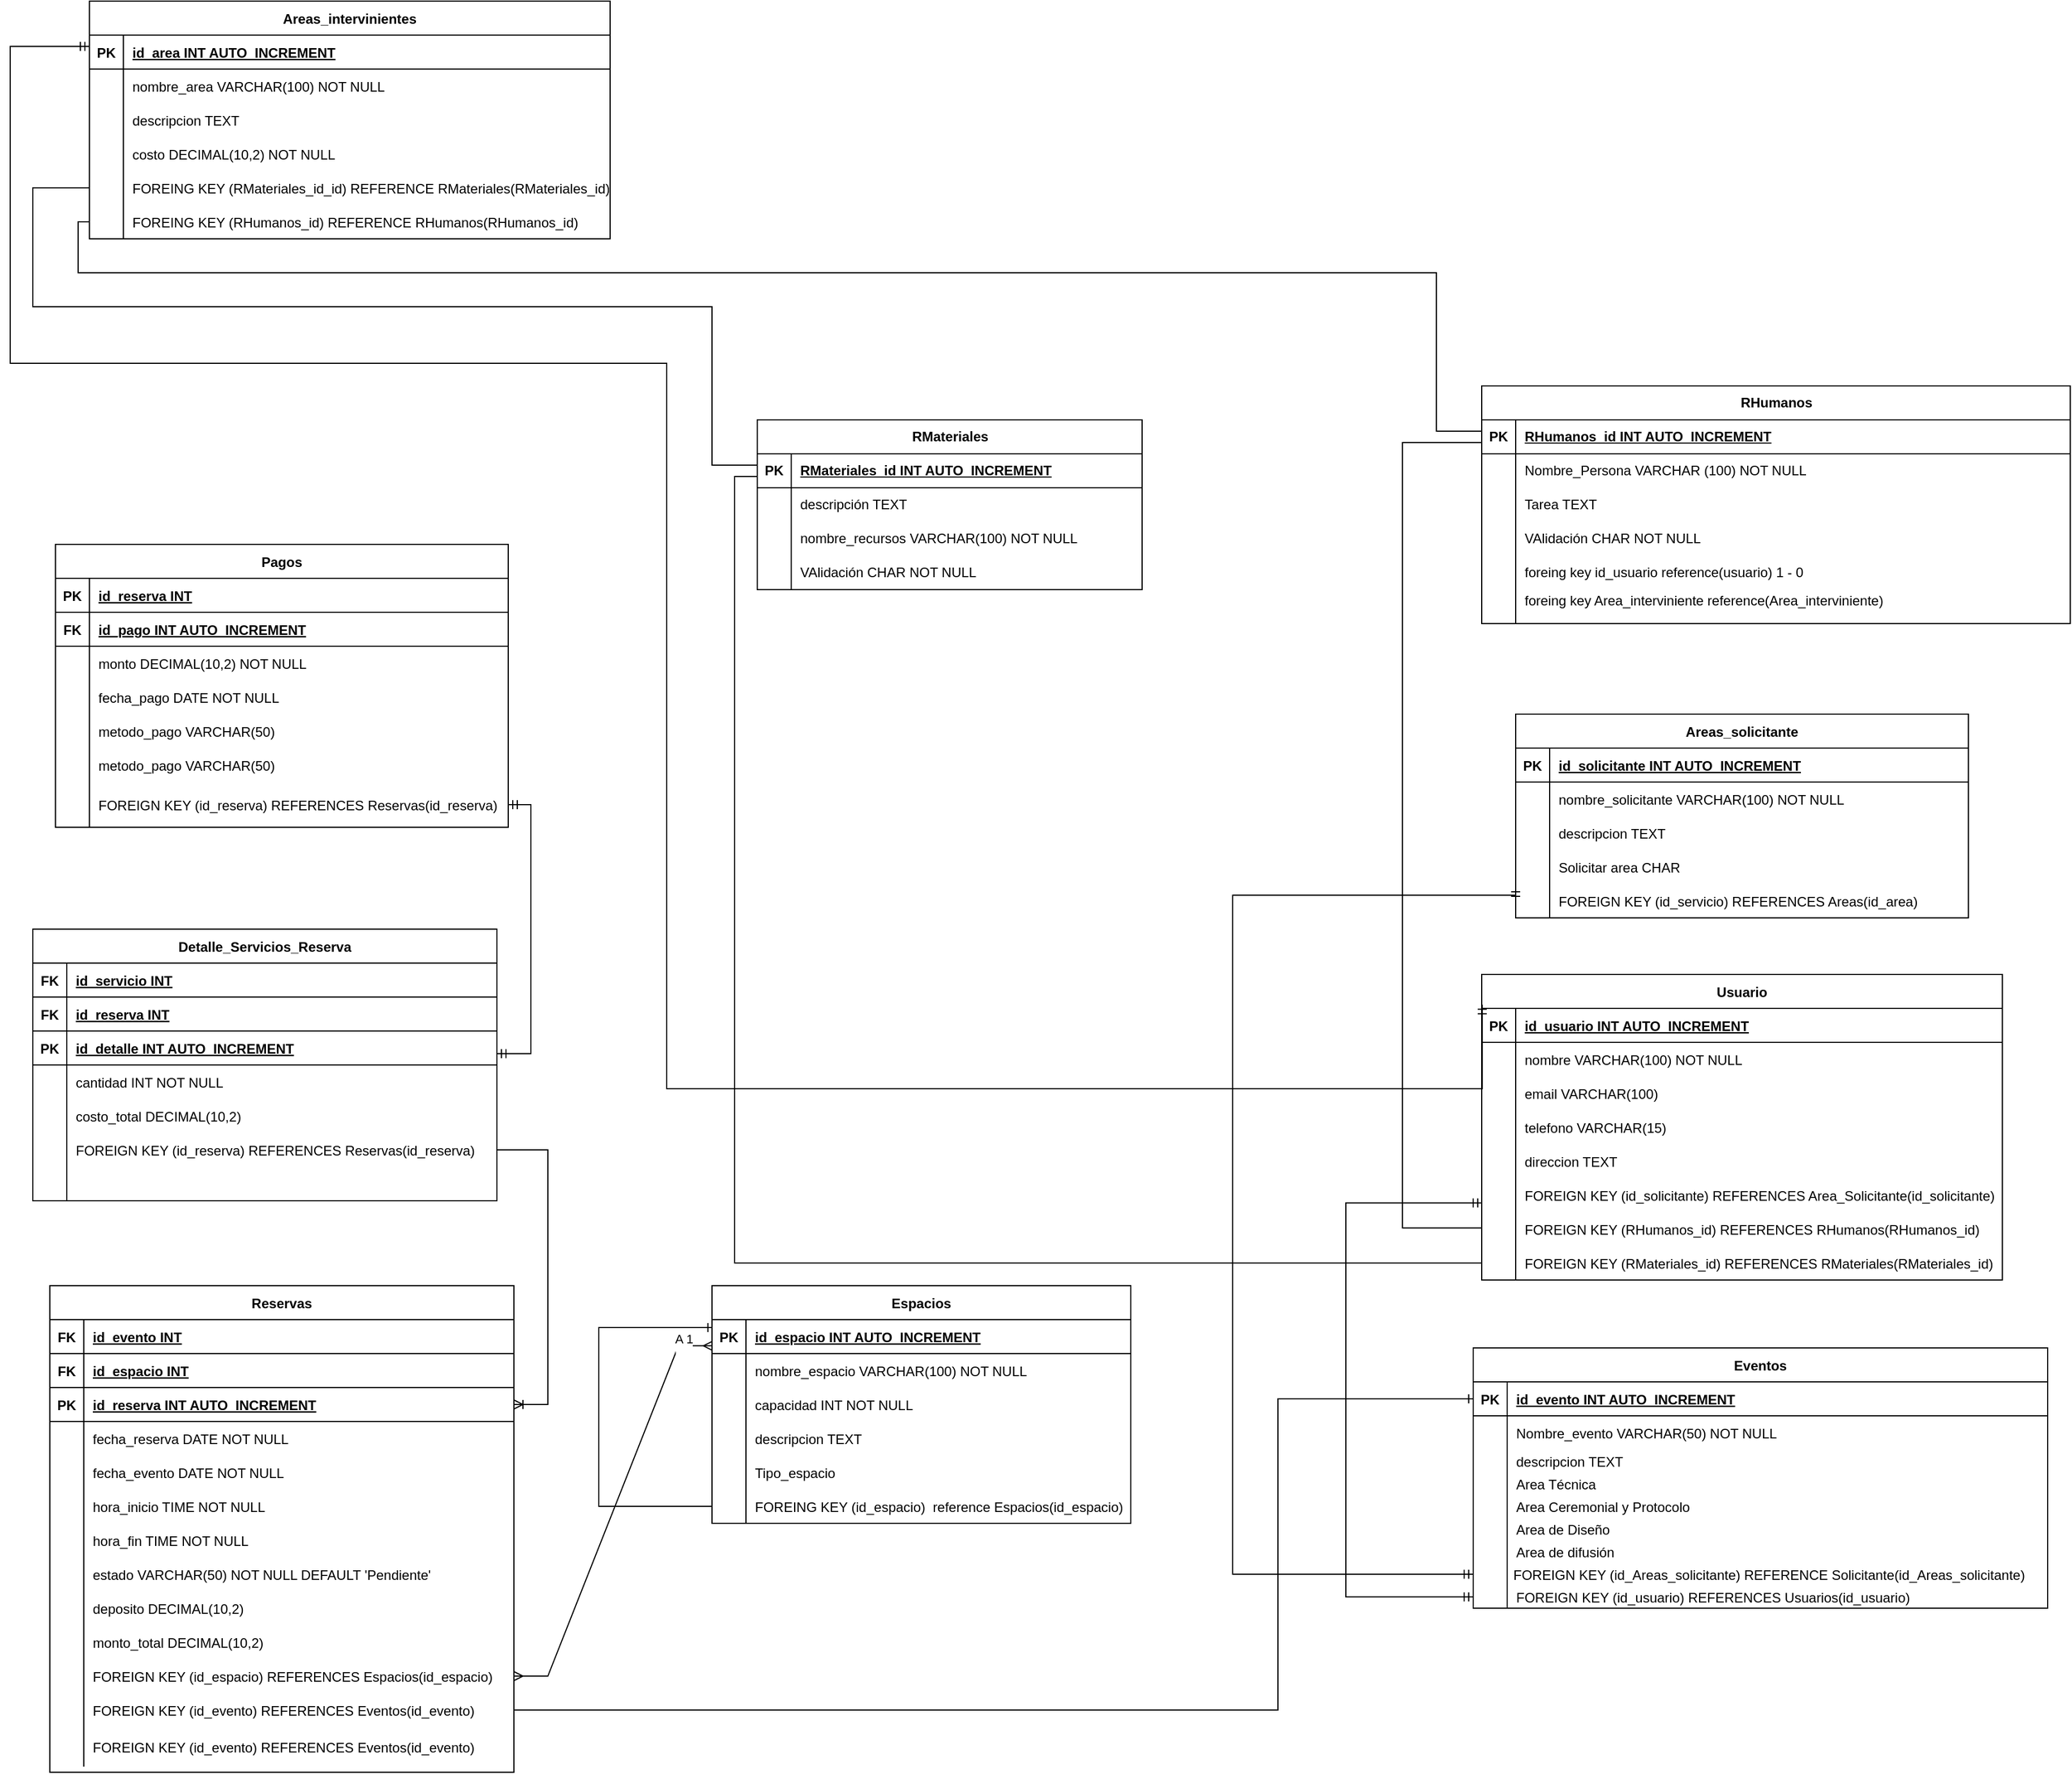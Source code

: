 <mxfile version="24.8.2">
  <diagram name="Página-1" id="cZ_oidT2PhbgGxclhShy">
    <mxGraphModel dx="3882" dy="2456" grid="1" gridSize="10" guides="1" tooltips="1" connect="1" arrows="1" fold="1" page="1" pageScale="1" pageWidth="1169" pageHeight="827" math="0" shadow="0">
      <root>
        <mxCell id="0" />
        <mxCell id="1" parent="0" />
        <mxCell id="oxMuFS0J_MLWaKqGwpql-12" value="" style="fontSize=12;html=1;endArrow=ERmandOne;startArrow=ERmandOne;rounded=0;entryX=1;entryY=0.5;entryDx=0;entryDy=0;edgeStyle=orthogonalEdgeStyle;" parent="1" source="Xw9fytFi5pSH40kkFStW-122" target="Xw9fytFi5pSH40kkFStW-99" edge="1">
          <mxGeometry width="100" height="100" relative="1" as="geometry">
            <mxPoint x="-700" y="170" as="sourcePoint" />
            <mxPoint x="-340" y="330" as="targetPoint" />
            <Array as="points">
              <mxPoint x="-680" y="170" />
              <mxPoint x="-680" y="-50" />
            </Array>
          </mxGeometry>
        </mxCell>
        <mxCell id="Xw9fytFi5pSH40kkFStW-1" value="Usuario" style="shape=table;startSize=30;container=1;collapsible=1;childLayout=tableLayout;fixedRows=1;rowLines=0;fontStyle=1;align=center;resizeLast=1;" parent="1" vertex="1">
          <mxGeometry x="160" y="100" width="460" height="270" as="geometry" />
        </mxCell>
        <mxCell id="Xw9fytFi5pSH40kkFStW-2" value="" style="shape=tableRow;horizontal=0;startSize=0;swimlaneHead=0;swimlaneBody=0;fillColor=none;collapsible=0;dropTarget=0;points=[[0,0.5],[1,0.5]];portConstraint=eastwest;strokeColor=inherit;top=0;left=0;right=0;bottom=1;" parent="Xw9fytFi5pSH40kkFStW-1" vertex="1">
          <mxGeometry y="30" width="460" height="30" as="geometry" />
        </mxCell>
        <mxCell id="Xw9fytFi5pSH40kkFStW-3" value="PK" style="shape=partialRectangle;overflow=hidden;connectable=0;fillColor=none;strokeColor=inherit;top=0;left=0;bottom=0;right=0;fontStyle=1;" parent="Xw9fytFi5pSH40kkFStW-2" vertex="1">
          <mxGeometry width="30" height="30" as="geometry">
            <mxRectangle width="30" height="30" as="alternateBounds" />
          </mxGeometry>
        </mxCell>
        <mxCell id="Xw9fytFi5pSH40kkFStW-4" value="id_usuario INT  AUTO_INCREMENT" style="shape=partialRectangle;overflow=hidden;connectable=0;fillColor=none;align=left;strokeColor=inherit;top=0;left=0;bottom=0;right=0;spacingLeft=6;fontStyle=5;" parent="Xw9fytFi5pSH40kkFStW-2" vertex="1">
          <mxGeometry x="30" width="430" height="30" as="geometry">
            <mxRectangle width="430" height="30" as="alternateBounds" />
          </mxGeometry>
        </mxCell>
        <mxCell id="Xw9fytFi5pSH40kkFStW-5" value="" style="shape=tableRow;horizontal=0;startSize=0;swimlaneHead=0;swimlaneBody=0;fillColor=none;collapsible=0;dropTarget=0;points=[[0,0.5],[1,0.5]];portConstraint=eastwest;strokeColor=inherit;top=0;left=0;right=0;bottom=0;" parent="Xw9fytFi5pSH40kkFStW-1" vertex="1">
          <mxGeometry y="60" width="460" height="30" as="geometry" />
        </mxCell>
        <mxCell id="Xw9fytFi5pSH40kkFStW-6" value="" style="shape=partialRectangle;overflow=hidden;connectable=0;fillColor=none;strokeColor=inherit;top=0;left=0;bottom=0;right=0;" parent="Xw9fytFi5pSH40kkFStW-5" vertex="1">
          <mxGeometry width="30" height="30" as="geometry">
            <mxRectangle width="30" height="30" as="alternateBounds" />
          </mxGeometry>
        </mxCell>
        <mxCell id="Xw9fytFi5pSH40kkFStW-7" value="nombre VARCHAR(100) NOT NULL" style="shape=partialRectangle;overflow=hidden;connectable=0;fillColor=none;align=left;strokeColor=inherit;top=0;left=0;bottom=0;right=0;spacingLeft=6;" parent="Xw9fytFi5pSH40kkFStW-5" vertex="1">
          <mxGeometry x="30" width="430" height="30" as="geometry">
            <mxRectangle width="430" height="30" as="alternateBounds" />
          </mxGeometry>
        </mxCell>
        <mxCell id="Xw9fytFi5pSH40kkFStW-8" value="" style="shape=tableRow;horizontal=0;startSize=0;swimlaneHead=0;swimlaneBody=0;fillColor=none;collapsible=0;dropTarget=0;points=[[0,0.5],[1,0.5]];portConstraint=eastwest;strokeColor=inherit;top=0;left=0;right=0;bottom=0;" parent="Xw9fytFi5pSH40kkFStW-1" vertex="1">
          <mxGeometry y="90" width="460" height="30" as="geometry" />
        </mxCell>
        <mxCell id="Xw9fytFi5pSH40kkFStW-9" value="" style="shape=partialRectangle;overflow=hidden;connectable=0;fillColor=none;strokeColor=inherit;top=0;left=0;bottom=0;right=0;" parent="Xw9fytFi5pSH40kkFStW-8" vertex="1">
          <mxGeometry width="30" height="30" as="geometry">
            <mxRectangle width="30" height="30" as="alternateBounds" />
          </mxGeometry>
        </mxCell>
        <mxCell id="Xw9fytFi5pSH40kkFStW-10" value="email VARCHAR(100)" style="shape=partialRectangle;overflow=hidden;connectable=0;fillColor=none;align=left;strokeColor=inherit;top=0;left=0;bottom=0;right=0;spacingLeft=6;" parent="Xw9fytFi5pSH40kkFStW-8" vertex="1">
          <mxGeometry x="30" width="430" height="30" as="geometry">
            <mxRectangle width="430" height="30" as="alternateBounds" />
          </mxGeometry>
        </mxCell>
        <mxCell id="Xw9fytFi5pSH40kkFStW-11" value="" style="shape=tableRow;horizontal=0;startSize=0;swimlaneHead=0;swimlaneBody=0;fillColor=none;collapsible=0;dropTarget=0;points=[[0,0.5],[1,0.5]];portConstraint=eastwest;strokeColor=inherit;top=0;left=0;right=0;bottom=0;" parent="Xw9fytFi5pSH40kkFStW-1" vertex="1">
          <mxGeometry y="120" width="460" height="30" as="geometry" />
        </mxCell>
        <mxCell id="Xw9fytFi5pSH40kkFStW-12" value="" style="shape=partialRectangle;overflow=hidden;connectable=0;fillColor=none;strokeColor=inherit;top=0;left=0;bottom=0;right=0;" parent="Xw9fytFi5pSH40kkFStW-11" vertex="1">
          <mxGeometry width="30" height="30" as="geometry">
            <mxRectangle width="30" height="30" as="alternateBounds" />
          </mxGeometry>
        </mxCell>
        <mxCell id="Xw9fytFi5pSH40kkFStW-13" value="telefono VARCHAR(15)" style="shape=partialRectangle;overflow=hidden;connectable=0;fillColor=none;align=left;strokeColor=inherit;top=0;left=0;bottom=0;right=0;spacingLeft=6;" parent="Xw9fytFi5pSH40kkFStW-11" vertex="1">
          <mxGeometry x="30" width="430" height="30" as="geometry">
            <mxRectangle width="430" height="30" as="alternateBounds" />
          </mxGeometry>
        </mxCell>
        <mxCell id="Xw9fytFi5pSH40kkFStW-14" value="" style="shape=tableRow;horizontal=0;startSize=0;swimlaneHead=0;swimlaneBody=0;fillColor=none;collapsible=0;dropTarget=0;points=[[0,0.5],[1,0.5]];portConstraint=eastwest;strokeColor=inherit;top=0;left=0;right=0;bottom=0;" parent="Xw9fytFi5pSH40kkFStW-1" vertex="1">
          <mxGeometry y="150" width="460" height="30" as="geometry" />
        </mxCell>
        <mxCell id="Xw9fytFi5pSH40kkFStW-15" value="" style="shape=partialRectangle;overflow=hidden;connectable=0;fillColor=none;strokeColor=inherit;top=0;left=0;bottom=0;right=0;" parent="Xw9fytFi5pSH40kkFStW-14" vertex="1">
          <mxGeometry width="30" height="30" as="geometry">
            <mxRectangle width="30" height="30" as="alternateBounds" />
          </mxGeometry>
        </mxCell>
        <mxCell id="Xw9fytFi5pSH40kkFStW-16" value="direccion TEXT" style="shape=partialRectangle;overflow=hidden;connectable=0;fillColor=none;align=left;strokeColor=inherit;top=0;left=0;bottom=0;right=0;spacingLeft=6;" parent="Xw9fytFi5pSH40kkFStW-14" vertex="1">
          <mxGeometry x="30" width="430" height="30" as="geometry">
            <mxRectangle width="430" height="30" as="alternateBounds" />
          </mxGeometry>
        </mxCell>
        <mxCell id="6M2Bop7fuAA3hcAjK2N5-4" value="" style="shape=tableRow;horizontal=0;startSize=0;swimlaneHead=0;swimlaneBody=0;fillColor=none;collapsible=0;dropTarget=0;points=[[0,0.5],[1,0.5]];portConstraint=eastwest;strokeColor=inherit;top=0;left=0;right=0;bottom=0;" parent="Xw9fytFi5pSH40kkFStW-1" vertex="1">
          <mxGeometry y="180" width="460" height="30" as="geometry" />
        </mxCell>
        <mxCell id="6M2Bop7fuAA3hcAjK2N5-5" value="" style="shape=partialRectangle;overflow=hidden;connectable=0;fillColor=none;strokeColor=inherit;top=0;left=0;bottom=0;right=0;" parent="6M2Bop7fuAA3hcAjK2N5-4" vertex="1">
          <mxGeometry width="30" height="30" as="geometry">
            <mxRectangle width="30" height="30" as="alternateBounds" />
          </mxGeometry>
        </mxCell>
        <mxCell id="6M2Bop7fuAA3hcAjK2N5-6" value="FOREIGN KEY (id_solicitante) REFERENCES Area_Solicitante(id_solicitante)" style="shape=partialRectangle;overflow=hidden;connectable=0;fillColor=none;align=left;strokeColor=inherit;top=0;left=0;bottom=0;right=0;spacingLeft=6;" parent="6M2Bop7fuAA3hcAjK2N5-4" vertex="1">
          <mxGeometry x="30" width="430" height="30" as="geometry">
            <mxRectangle width="430" height="30" as="alternateBounds" />
          </mxGeometry>
        </mxCell>
        <mxCell id="b4uavLAjALI_3koOrXAL-23" value="" style="shape=tableRow;horizontal=0;startSize=0;swimlaneHead=0;swimlaneBody=0;fillColor=none;collapsible=0;dropTarget=0;points=[[0,0.5],[1,0.5]];portConstraint=eastwest;strokeColor=inherit;top=0;left=0;right=0;bottom=0;" vertex="1" parent="Xw9fytFi5pSH40kkFStW-1">
          <mxGeometry y="210" width="460" height="30" as="geometry" />
        </mxCell>
        <mxCell id="b4uavLAjALI_3koOrXAL-24" value="" style="shape=partialRectangle;overflow=hidden;connectable=0;fillColor=none;strokeColor=inherit;top=0;left=0;bottom=0;right=0;" vertex="1" parent="b4uavLAjALI_3koOrXAL-23">
          <mxGeometry width="30" height="30" as="geometry">
            <mxRectangle width="30" height="30" as="alternateBounds" />
          </mxGeometry>
        </mxCell>
        <mxCell id="b4uavLAjALI_3koOrXAL-25" value="FOREIGN KEY (RHumanos_id) REFERENCES RHumanos(RHumanos_id)" style="shape=partialRectangle;overflow=hidden;connectable=0;fillColor=none;align=left;strokeColor=inherit;top=0;left=0;bottom=0;right=0;spacingLeft=6;" vertex="1" parent="b4uavLAjALI_3koOrXAL-23">
          <mxGeometry x="30" width="430" height="30" as="geometry">
            <mxRectangle width="430" height="30" as="alternateBounds" />
          </mxGeometry>
        </mxCell>
        <mxCell id="b4uavLAjALI_3koOrXAL-26" value="" style="shape=tableRow;horizontal=0;startSize=0;swimlaneHead=0;swimlaneBody=0;fillColor=none;collapsible=0;dropTarget=0;points=[[0,0.5],[1,0.5]];portConstraint=eastwest;strokeColor=inherit;top=0;left=0;right=0;bottom=0;" vertex="1" parent="Xw9fytFi5pSH40kkFStW-1">
          <mxGeometry y="240" width="460" height="30" as="geometry" />
        </mxCell>
        <mxCell id="b4uavLAjALI_3koOrXAL-27" value="" style="shape=partialRectangle;overflow=hidden;connectable=0;fillColor=none;strokeColor=inherit;top=0;left=0;bottom=0;right=0;" vertex="1" parent="b4uavLAjALI_3koOrXAL-26">
          <mxGeometry width="30" height="30" as="geometry">
            <mxRectangle width="30" height="30" as="alternateBounds" />
          </mxGeometry>
        </mxCell>
        <mxCell id="b4uavLAjALI_3koOrXAL-28" value="FOREIGN KEY (RMateriales_id) REFERENCES RMateriales(RMateriales_id)" style="shape=partialRectangle;overflow=hidden;connectable=0;fillColor=none;align=left;strokeColor=inherit;top=0;left=0;bottom=0;right=0;spacingLeft=6;" vertex="1" parent="b4uavLAjALI_3koOrXAL-26">
          <mxGeometry x="30" width="430" height="30" as="geometry">
            <mxRectangle width="430" height="30" as="alternateBounds" />
          </mxGeometry>
        </mxCell>
        <mxCell id="Xw9fytFi5pSH40kkFStW-17" value="Espacios" style="shape=table;startSize=30;container=1;collapsible=1;childLayout=tableLayout;fixedRows=1;rowLines=0;fontStyle=1;align=center;resizeLast=1;" parent="1" vertex="1">
          <mxGeometry x="-520" y="375" width="370" height="210" as="geometry" />
        </mxCell>
        <mxCell id="Xw9fytFi5pSH40kkFStW-18" value="" style="shape=tableRow;horizontal=0;startSize=0;swimlaneHead=0;swimlaneBody=0;fillColor=none;collapsible=0;dropTarget=0;points=[[0,0.5],[1,0.5]];portConstraint=eastwest;strokeColor=inherit;top=0;left=0;right=0;bottom=1;" parent="Xw9fytFi5pSH40kkFStW-17" vertex="1">
          <mxGeometry y="30" width="370" height="30" as="geometry" />
        </mxCell>
        <mxCell id="Xw9fytFi5pSH40kkFStW-19" value="PK" style="shape=partialRectangle;overflow=hidden;connectable=0;fillColor=none;strokeColor=inherit;top=0;left=0;bottom=0;right=0;fontStyle=1;" parent="Xw9fytFi5pSH40kkFStW-18" vertex="1">
          <mxGeometry width="30" height="30" as="geometry">
            <mxRectangle width="30" height="30" as="alternateBounds" />
          </mxGeometry>
        </mxCell>
        <mxCell id="Xw9fytFi5pSH40kkFStW-20" value="id_espacio INT  AUTO_INCREMENT" style="shape=partialRectangle;overflow=hidden;connectable=0;fillColor=none;align=left;strokeColor=inherit;top=0;left=0;bottom=0;right=0;spacingLeft=6;fontStyle=5;" parent="Xw9fytFi5pSH40kkFStW-18" vertex="1">
          <mxGeometry x="30" width="340" height="30" as="geometry">
            <mxRectangle width="340" height="30" as="alternateBounds" />
          </mxGeometry>
        </mxCell>
        <mxCell id="Xw9fytFi5pSH40kkFStW-21" value="" style="shape=tableRow;horizontal=0;startSize=0;swimlaneHead=0;swimlaneBody=0;fillColor=none;collapsible=0;dropTarget=0;points=[[0,0.5],[1,0.5]];portConstraint=eastwest;strokeColor=inherit;top=0;left=0;right=0;bottom=0;" parent="Xw9fytFi5pSH40kkFStW-17" vertex="1">
          <mxGeometry y="60" width="370" height="30" as="geometry" />
        </mxCell>
        <mxCell id="Xw9fytFi5pSH40kkFStW-22" value="" style="shape=partialRectangle;overflow=hidden;connectable=0;fillColor=none;strokeColor=inherit;top=0;left=0;bottom=0;right=0;" parent="Xw9fytFi5pSH40kkFStW-21" vertex="1">
          <mxGeometry width="30" height="30" as="geometry">
            <mxRectangle width="30" height="30" as="alternateBounds" />
          </mxGeometry>
        </mxCell>
        <mxCell id="Xw9fytFi5pSH40kkFStW-23" value="nombre_espacio VARCHAR(100) NOT NULL" style="shape=partialRectangle;overflow=hidden;connectable=0;fillColor=none;align=left;strokeColor=inherit;top=0;left=0;bottom=0;right=0;spacingLeft=6;" parent="Xw9fytFi5pSH40kkFStW-21" vertex="1">
          <mxGeometry x="30" width="340" height="30" as="geometry">
            <mxRectangle width="340" height="30" as="alternateBounds" />
          </mxGeometry>
        </mxCell>
        <mxCell id="Xw9fytFi5pSH40kkFStW-24" value="" style="shape=tableRow;horizontal=0;startSize=0;swimlaneHead=0;swimlaneBody=0;fillColor=none;collapsible=0;dropTarget=0;points=[[0,0.5],[1,0.5]];portConstraint=eastwest;strokeColor=inherit;top=0;left=0;right=0;bottom=0;" parent="Xw9fytFi5pSH40kkFStW-17" vertex="1">
          <mxGeometry y="90" width="370" height="30" as="geometry" />
        </mxCell>
        <mxCell id="Xw9fytFi5pSH40kkFStW-25" value="" style="shape=partialRectangle;overflow=hidden;connectable=0;fillColor=none;strokeColor=inherit;top=0;left=0;bottom=0;right=0;" parent="Xw9fytFi5pSH40kkFStW-24" vertex="1">
          <mxGeometry width="30" height="30" as="geometry">
            <mxRectangle width="30" height="30" as="alternateBounds" />
          </mxGeometry>
        </mxCell>
        <mxCell id="Xw9fytFi5pSH40kkFStW-26" value="capacidad INT NOT NULL" style="shape=partialRectangle;overflow=hidden;connectable=0;fillColor=none;align=left;strokeColor=inherit;top=0;left=0;bottom=0;right=0;spacingLeft=6;" parent="Xw9fytFi5pSH40kkFStW-24" vertex="1">
          <mxGeometry x="30" width="340" height="30" as="geometry">
            <mxRectangle width="340" height="30" as="alternateBounds" />
          </mxGeometry>
        </mxCell>
        <mxCell id="Xw9fytFi5pSH40kkFStW-27" value="" style="shape=tableRow;horizontal=0;startSize=0;swimlaneHead=0;swimlaneBody=0;fillColor=none;collapsible=0;dropTarget=0;points=[[0,0.5],[1,0.5]];portConstraint=eastwest;strokeColor=inherit;top=0;left=0;right=0;bottom=0;" parent="Xw9fytFi5pSH40kkFStW-17" vertex="1">
          <mxGeometry y="120" width="370" height="30" as="geometry" />
        </mxCell>
        <mxCell id="Xw9fytFi5pSH40kkFStW-28" value="" style="shape=partialRectangle;overflow=hidden;connectable=0;fillColor=none;strokeColor=inherit;top=0;left=0;bottom=0;right=0;" parent="Xw9fytFi5pSH40kkFStW-27" vertex="1">
          <mxGeometry width="30" height="30" as="geometry">
            <mxRectangle width="30" height="30" as="alternateBounds" />
          </mxGeometry>
        </mxCell>
        <mxCell id="Xw9fytFi5pSH40kkFStW-29" value="descripcion TEXT" style="shape=partialRectangle;overflow=hidden;connectable=0;fillColor=none;align=left;strokeColor=inherit;top=0;left=0;bottom=0;right=0;spacingLeft=6;" parent="Xw9fytFi5pSH40kkFStW-27" vertex="1">
          <mxGeometry x="30" width="340" height="30" as="geometry">
            <mxRectangle width="340" height="30" as="alternateBounds" />
          </mxGeometry>
        </mxCell>
        <mxCell id="ldL58Ga6VpS9AyBcTYlo-17" value="" style="shape=tableRow;horizontal=0;startSize=0;swimlaneHead=0;swimlaneBody=0;fillColor=none;collapsible=0;dropTarget=0;points=[[0,0.5],[1,0.5]];portConstraint=eastwest;strokeColor=inherit;top=0;left=0;right=0;bottom=0;" parent="Xw9fytFi5pSH40kkFStW-17" vertex="1">
          <mxGeometry y="150" width="370" height="30" as="geometry" />
        </mxCell>
        <mxCell id="ldL58Ga6VpS9AyBcTYlo-18" value="" style="shape=partialRectangle;overflow=hidden;connectable=0;fillColor=none;strokeColor=inherit;top=0;left=0;bottom=0;right=0;" parent="ldL58Ga6VpS9AyBcTYlo-17" vertex="1">
          <mxGeometry width="30" height="30" as="geometry">
            <mxRectangle width="30" height="30" as="alternateBounds" />
          </mxGeometry>
        </mxCell>
        <mxCell id="ldL58Ga6VpS9AyBcTYlo-19" value="Tipo_espacio" style="shape=partialRectangle;overflow=hidden;connectable=0;fillColor=none;align=left;strokeColor=inherit;top=0;left=0;bottom=0;right=0;spacingLeft=6;" parent="ldL58Ga6VpS9AyBcTYlo-17" vertex="1">
          <mxGeometry x="30" width="340" height="30" as="geometry">
            <mxRectangle width="340" height="30" as="alternateBounds" />
          </mxGeometry>
        </mxCell>
        <mxCell id="ldL58Ga6VpS9AyBcTYlo-20" value="" style="shape=tableRow;horizontal=0;startSize=0;swimlaneHead=0;swimlaneBody=0;fillColor=none;collapsible=0;dropTarget=0;points=[[0,0.5],[1,0.5]];portConstraint=eastwest;strokeColor=inherit;top=0;left=0;right=0;bottom=0;" parent="Xw9fytFi5pSH40kkFStW-17" vertex="1">
          <mxGeometry y="180" width="370" height="30" as="geometry" />
        </mxCell>
        <mxCell id="ldL58Ga6VpS9AyBcTYlo-21" value="" style="shape=partialRectangle;overflow=hidden;connectable=0;fillColor=none;strokeColor=inherit;top=0;left=0;bottom=0;right=0;" parent="ldL58Ga6VpS9AyBcTYlo-20" vertex="1">
          <mxGeometry width="30" height="30" as="geometry">
            <mxRectangle width="30" height="30" as="alternateBounds" />
          </mxGeometry>
        </mxCell>
        <mxCell id="ldL58Ga6VpS9AyBcTYlo-22" value="FOREING KEY (id_espacio)  reference Espacios(id_espacio) " style="shape=partialRectangle;overflow=hidden;connectable=0;fillColor=none;align=left;strokeColor=inherit;top=0;left=0;bottom=0;right=0;spacingLeft=6;" parent="ldL58Ga6VpS9AyBcTYlo-20" vertex="1">
          <mxGeometry x="30" width="340" height="30" as="geometry">
            <mxRectangle width="340" height="30" as="alternateBounds" />
          </mxGeometry>
        </mxCell>
        <mxCell id="ldL58Ga6VpS9AyBcTYlo-24" value="" style="edgeStyle=elbowEdgeStyle;fontSize=12;html=1;endArrow=ERone;endFill=1;rounded=0;exitX=0;exitY=0.5;exitDx=0;exitDy=0;entryX=0.001;entryY=0.235;entryDx=0;entryDy=0;entryPerimeter=0;" parent="Xw9fytFi5pSH40kkFStW-17" source="ldL58Ga6VpS9AyBcTYlo-20" target="Xw9fytFi5pSH40kkFStW-18" edge="1">
          <mxGeometry width="100" height="100" relative="1" as="geometry">
            <mxPoint x="-185" y="390" as="sourcePoint" />
            <mxPoint x="-10" y="30" as="targetPoint" />
            <Array as="points">
              <mxPoint x="-100" y="140" />
            </Array>
          </mxGeometry>
        </mxCell>
        <mxCell id="Xw9fytFi5pSH40kkFStW-30" value="Eventos" style="shape=table;startSize=30;container=1;collapsible=1;childLayout=tableLayout;fixedRows=1;rowLines=0;fontStyle=1;align=center;resizeLast=1;strokeWidth=1;fillStyle=solid;" parent="1" vertex="1">
          <mxGeometry x="152.5" y="430" width="507.5" height="230" as="geometry" />
        </mxCell>
        <mxCell id="Xw9fytFi5pSH40kkFStW-31" value="" style="shape=tableRow;horizontal=0;startSize=0;swimlaneHead=0;swimlaneBody=0;fillColor=none;collapsible=0;dropTarget=0;points=[[0,0.5],[1,0.5]];portConstraint=eastwest;strokeColor=inherit;top=0;left=0;right=0;bottom=1;" parent="Xw9fytFi5pSH40kkFStW-30" vertex="1">
          <mxGeometry y="30" width="507.5" height="30" as="geometry" />
        </mxCell>
        <mxCell id="Xw9fytFi5pSH40kkFStW-32" value="PK" style="shape=partialRectangle;overflow=hidden;connectable=0;fillColor=none;strokeColor=inherit;top=0;left=0;bottom=0;right=0;fontStyle=1;" parent="Xw9fytFi5pSH40kkFStW-31" vertex="1">
          <mxGeometry width="30" height="30" as="geometry">
            <mxRectangle width="30" height="30" as="alternateBounds" />
          </mxGeometry>
        </mxCell>
        <mxCell id="Xw9fytFi5pSH40kkFStW-33" value="id_evento INT  AUTO_INCREMENT" style="shape=partialRectangle;overflow=hidden;connectable=0;fillColor=none;align=left;strokeColor=inherit;top=0;left=0;bottom=0;right=0;spacingLeft=6;fontStyle=5;" parent="Xw9fytFi5pSH40kkFStW-31" vertex="1">
          <mxGeometry x="30" width="477.5" height="30" as="geometry">
            <mxRectangle width="477.5" height="30" as="alternateBounds" />
          </mxGeometry>
        </mxCell>
        <mxCell id="Xw9fytFi5pSH40kkFStW-34" value="" style="shape=tableRow;horizontal=0;startSize=0;swimlaneHead=0;swimlaneBody=0;fillColor=none;collapsible=0;dropTarget=0;points=[[0,0.5],[1,0.5]];portConstraint=eastwest;strokeColor=inherit;top=0;left=0;right=0;bottom=0;" parent="Xw9fytFi5pSH40kkFStW-30" vertex="1">
          <mxGeometry y="60" width="507.5" height="30" as="geometry" />
        </mxCell>
        <mxCell id="Xw9fytFi5pSH40kkFStW-35" value="" style="shape=partialRectangle;overflow=hidden;connectable=0;fillColor=none;strokeColor=inherit;top=0;left=0;bottom=0;right=0;" parent="Xw9fytFi5pSH40kkFStW-34" vertex="1">
          <mxGeometry width="30" height="30" as="geometry">
            <mxRectangle width="30" height="30" as="alternateBounds" />
          </mxGeometry>
        </mxCell>
        <mxCell id="Xw9fytFi5pSH40kkFStW-36" value="Nombre_evento VARCHAR(50) NOT NULL" style="shape=partialRectangle;overflow=hidden;connectable=0;fillColor=none;align=left;strokeColor=inherit;top=0;left=0;bottom=0;right=0;spacingLeft=6;" parent="Xw9fytFi5pSH40kkFStW-34" vertex="1">
          <mxGeometry x="30" width="477.5" height="30" as="geometry">
            <mxRectangle width="477.5" height="30" as="alternateBounds" />
          </mxGeometry>
        </mxCell>
        <mxCell id="Xw9fytFi5pSH40kkFStW-37" value="" style="shape=tableRow;horizontal=0;startSize=0;swimlaneHead=0;swimlaneBody=0;fillColor=none;collapsible=0;dropTarget=0;points=[[0,0.5],[1,0.5]];portConstraint=eastwest;strokeColor=inherit;top=0;left=0;right=0;bottom=0;" parent="Xw9fytFi5pSH40kkFStW-30" vertex="1">
          <mxGeometry y="90" width="507.5" height="20" as="geometry" />
        </mxCell>
        <mxCell id="Xw9fytFi5pSH40kkFStW-38" value="" style="shape=partialRectangle;overflow=hidden;connectable=0;fillColor=none;strokeColor=inherit;top=0;left=0;bottom=0;right=0;" parent="Xw9fytFi5pSH40kkFStW-37" vertex="1">
          <mxGeometry width="30" height="20" as="geometry">
            <mxRectangle width="30" height="20" as="alternateBounds" />
          </mxGeometry>
        </mxCell>
        <mxCell id="Xw9fytFi5pSH40kkFStW-39" value="descripcion TEXT" style="shape=partialRectangle;overflow=hidden;connectable=0;fillColor=none;align=left;strokeColor=inherit;top=0;left=0;bottom=0;right=0;spacingLeft=6;" parent="Xw9fytFi5pSH40kkFStW-37" vertex="1">
          <mxGeometry x="30" width="477.5" height="20" as="geometry">
            <mxRectangle width="477.5" height="20" as="alternateBounds" />
          </mxGeometry>
        </mxCell>
        <mxCell id="GNaJ9bL9Gg77t4QulsTQ-2" value="" style="shape=tableRow;horizontal=0;startSize=0;swimlaneHead=0;swimlaneBody=0;fillColor=none;collapsible=0;dropTarget=0;points=[[0,0.5],[1,0.5]];portConstraint=eastwest;strokeColor=inherit;top=0;left=0;right=0;bottom=0;" parent="Xw9fytFi5pSH40kkFStW-30" vertex="1">
          <mxGeometry y="110" width="507.5" height="20" as="geometry" />
        </mxCell>
        <mxCell id="GNaJ9bL9Gg77t4QulsTQ-3" value="" style="shape=partialRectangle;overflow=hidden;connectable=0;fillColor=none;strokeColor=inherit;top=0;left=0;bottom=0;right=0;" parent="GNaJ9bL9Gg77t4QulsTQ-2" vertex="1">
          <mxGeometry width="30" height="20" as="geometry">
            <mxRectangle width="30" height="20" as="alternateBounds" />
          </mxGeometry>
        </mxCell>
        <mxCell id="GNaJ9bL9Gg77t4QulsTQ-4" value="Area Técnica" style="shape=partialRectangle;overflow=hidden;connectable=0;fillColor=none;align=left;strokeColor=inherit;top=0;left=0;bottom=0;right=0;spacingLeft=6;" parent="GNaJ9bL9Gg77t4QulsTQ-2" vertex="1">
          <mxGeometry x="30" width="477.5" height="20" as="geometry">
            <mxRectangle width="477.5" height="20" as="alternateBounds" />
          </mxGeometry>
        </mxCell>
        <mxCell id="GNaJ9bL9Gg77t4QulsTQ-27" value="" style="shape=tableRow;horizontal=0;startSize=0;swimlaneHead=0;swimlaneBody=0;fillColor=none;collapsible=0;dropTarget=0;points=[[0,0.5],[1,0.5]];portConstraint=eastwest;strokeColor=inherit;top=0;left=0;right=0;bottom=0;" parent="Xw9fytFi5pSH40kkFStW-30" vertex="1">
          <mxGeometry y="130" width="507.5" height="20" as="geometry" />
        </mxCell>
        <mxCell id="GNaJ9bL9Gg77t4QulsTQ-28" value="" style="shape=partialRectangle;overflow=hidden;connectable=0;fillColor=none;strokeColor=inherit;top=0;left=0;bottom=0;right=0;" parent="GNaJ9bL9Gg77t4QulsTQ-27" vertex="1">
          <mxGeometry width="30" height="20" as="geometry">
            <mxRectangle width="30" height="20" as="alternateBounds" />
          </mxGeometry>
        </mxCell>
        <mxCell id="GNaJ9bL9Gg77t4QulsTQ-29" value="Area Ceremonial y Protocolo" style="shape=partialRectangle;overflow=hidden;connectable=0;fillColor=none;align=left;strokeColor=inherit;top=0;left=0;bottom=0;right=0;spacingLeft=6;" parent="GNaJ9bL9Gg77t4QulsTQ-27" vertex="1">
          <mxGeometry x="30" width="477.5" height="20" as="geometry">
            <mxRectangle width="477.5" height="20" as="alternateBounds" />
          </mxGeometry>
        </mxCell>
        <mxCell id="GNaJ9bL9Gg77t4QulsTQ-33" value="" style="shape=tableRow;horizontal=0;startSize=0;swimlaneHead=0;swimlaneBody=0;fillColor=none;collapsible=0;dropTarget=0;points=[[0,0.5],[1,0.5]];portConstraint=eastwest;strokeColor=inherit;top=0;left=0;right=0;bottom=0;" parent="Xw9fytFi5pSH40kkFStW-30" vertex="1">
          <mxGeometry y="150" width="507.5" height="20" as="geometry" />
        </mxCell>
        <mxCell id="GNaJ9bL9Gg77t4QulsTQ-34" value="" style="shape=partialRectangle;overflow=hidden;connectable=0;fillColor=none;strokeColor=inherit;top=0;left=0;bottom=0;right=0;" parent="GNaJ9bL9Gg77t4QulsTQ-33" vertex="1">
          <mxGeometry width="30" height="20" as="geometry">
            <mxRectangle width="30" height="20" as="alternateBounds" />
          </mxGeometry>
        </mxCell>
        <mxCell id="GNaJ9bL9Gg77t4QulsTQ-35" value="Area de Diseño" style="shape=partialRectangle;overflow=hidden;connectable=0;fillColor=none;align=left;strokeColor=inherit;top=0;left=0;bottom=0;right=0;spacingLeft=6;" parent="GNaJ9bL9Gg77t4QulsTQ-33" vertex="1">
          <mxGeometry x="30" width="477.5" height="20" as="geometry">
            <mxRectangle width="477.5" height="20" as="alternateBounds" />
          </mxGeometry>
        </mxCell>
        <mxCell id="GNaJ9bL9Gg77t4QulsTQ-36" value="" style="shape=tableRow;horizontal=0;startSize=0;swimlaneHead=0;swimlaneBody=0;fillColor=none;collapsible=0;dropTarget=0;points=[[0,0.5],[1,0.5]];portConstraint=eastwest;strokeColor=inherit;top=0;left=0;right=0;bottom=0;" parent="Xw9fytFi5pSH40kkFStW-30" vertex="1">
          <mxGeometry y="170" width="507.5" height="20" as="geometry" />
        </mxCell>
        <mxCell id="GNaJ9bL9Gg77t4QulsTQ-37" value="" style="shape=partialRectangle;overflow=hidden;connectable=0;fillColor=none;strokeColor=inherit;top=0;left=0;bottom=0;right=0;" parent="GNaJ9bL9Gg77t4QulsTQ-36" vertex="1">
          <mxGeometry width="30" height="20" as="geometry">
            <mxRectangle width="30" height="20" as="alternateBounds" />
          </mxGeometry>
        </mxCell>
        <mxCell id="GNaJ9bL9Gg77t4QulsTQ-38" value="Area de difusión" style="shape=partialRectangle;overflow=hidden;connectable=0;fillColor=none;align=left;strokeColor=inherit;top=0;left=0;bottom=0;right=0;spacingLeft=6;" parent="GNaJ9bL9Gg77t4QulsTQ-36" vertex="1">
          <mxGeometry x="30" width="477.5" height="20" as="geometry">
            <mxRectangle width="477.5" height="20" as="alternateBounds" />
          </mxGeometry>
        </mxCell>
        <mxCell id="GNaJ9bL9Gg77t4QulsTQ-39" value="" style="shape=tableRow;horizontal=0;startSize=0;swimlaneHead=0;swimlaneBody=0;fillColor=none;collapsible=0;dropTarget=0;points=[[0,0.5],[1,0.5]];portConstraint=eastwest;strokeColor=inherit;top=0;left=0;right=0;bottom=0;" parent="Xw9fytFi5pSH40kkFStW-30" vertex="1">
          <mxGeometry y="190" width="507.5" height="20" as="geometry" />
        </mxCell>
        <mxCell id="GNaJ9bL9Gg77t4QulsTQ-40" value="" style="shape=partialRectangle;overflow=hidden;connectable=0;fillColor=none;strokeColor=inherit;top=0;left=0;bottom=0;right=0;" parent="GNaJ9bL9Gg77t4QulsTQ-39" vertex="1">
          <mxGeometry width="30" height="20" as="geometry">
            <mxRectangle width="30" height="20" as="alternateBounds" />
          </mxGeometry>
        </mxCell>
        <mxCell id="GNaJ9bL9Gg77t4QulsTQ-41" value="" style="shape=partialRectangle;overflow=hidden;connectable=0;fillColor=none;align=left;strokeColor=inherit;top=0;left=0;bottom=0;right=0;spacingLeft=6;" parent="GNaJ9bL9Gg77t4QulsTQ-39" vertex="1">
          <mxGeometry x="30" width="477.5" height="20" as="geometry">
            <mxRectangle width="477.5" height="20" as="alternateBounds" />
          </mxGeometry>
        </mxCell>
        <mxCell id="GNaJ9bL9Gg77t4QulsTQ-42" value="" style="shape=tableRow;horizontal=0;startSize=0;swimlaneHead=0;swimlaneBody=0;fillColor=none;collapsible=0;dropTarget=0;points=[[0,0.5],[1,0.5]];portConstraint=eastwest;strokeColor=inherit;top=0;left=0;right=0;bottom=0;" parent="Xw9fytFi5pSH40kkFStW-30" vertex="1">
          <mxGeometry y="210" width="507.5" height="20" as="geometry" />
        </mxCell>
        <mxCell id="GNaJ9bL9Gg77t4QulsTQ-43" value="" style="shape=partialRectangle;overflow=hidden;connectable=0;fillColor=none;strokeColor=inherit;top=0;left=0;bottom=0;right=0;" parent="GNaJ9bL9Gg77t4QulsTQ-42" vertex="1">
          <mxGeometry width="30" height="20" as="geometry">
            <mxRectangle width="30" height="20" as="alternateBounds" />
          </mxGeometry>
        </mxCell>
        <mxCell id="GNaJ9bL9Gg77t4QulsTQ-44" value="FOREIGN KEY (id_usuario) REFERENCES Usuarios(id_usuario)" style="shape=partialRectangle;overflow=hidden;connectable=0;fillColor=none;align=left;strokeColor=inherit;top=0;left=0;bottom=0;right=0;spacingLeft=6;" parent="GNaJ9bL9Gg77t4QulsTQ-42" vertex="1">
          <mxGeometry x="30" width="477.5" height="20" as="geometry">
            <mxRectangle width="477.5" height="20" as="alternateBounds" />
          </mxGeometry>
        </mxCell>
        <mxCell id="Xw9fytFi5pSH40kkFStW-40" value="Reservas" style="shape=table;startSize=30;container=1;collapsible=1;childLayout=tableLayout;fixedRows=1;rowLines=0;fontStyle=1;align=center;resizeLast=1;" parent="1" vertex="1">
          <mxGeometry x="-1105" y="375" width="410" height="430" as="geometry" />
        </mxCell>
        <mxCell id="Xw9fytFi5pSH40kkFStW-41" value="" style="shape=tableRow;horizontal=0;startSize=0;swimlaneHead=0;swimlaneBody=0;fillColor=none;collapsible=0;dropTarget=0;points=[[0,0.5],[1,0.5]];portConstraint=eastwest;strokeColor=inherit;top=0;left=0;right=0;bottom=1;" parent="Xw9fytFi5pSH40kkFStW-40" vertex="1">
          <mxGeometry y="30" width="410" height="30" as="geometry" />
        </mxCell>
        <mxCell id="Xw9fytFi5pSH40kkFStW-42" value="FK" style="shape=partialRectangle;overflow=hidden;connectable=0;fillColor=none;strokeColor=inherit;top=0;left=0;bottom=0;right=0;fontStyle=1;" parent="Xw9fytFi5pSH40kkFStW-41" vertex="1">
          <mxGeometry width="30" height="30" as="geometry">
            <mxRectangle width="30" height="30" as="alternateBounds" />
          </mxGeometry>
        </mxCell>
        <mxCell id="Xw9fytFi5pSH40kkFStW-43" value="id_evento INT" style="shape=partialRectangle;overflow=hidden;connectable=0;fillColor=none;align=left;strokeColor=inherit;top=0;left=0;bottom=0;right=0;spacingLeft=6;fontStyle=5;" parent="Xw9fytFi5pSH40kkFStW-41" vertex="1">
          <mxGeometry x="30" width="380" height="30" as="geometry">
            <mxRectangle width="380" height="30" as="alternateBounds" />
          </mxGeometry>
        </mxCell>
        <mxCell id="Xw9fytFi5pSH40kkFStW-44" value="" style="shape=tableRow;horizontal=0;startSize=0;swimlaneHead=0;swimlaneBody=0;fillColor=none;collapsible=0;dropTarget=0;points=[[0,0.5],[1,0.5]];portConstraint=eastwest;strokeColor=inherit;top=0;left=0;right=0;bottom=1;" parent="Xw9fytFi5pSH40kkFStW-40" vertex="1">
          <mxGeometry y="60" width="410" height="30" as="geometry" />
        </mxCell>
        <mxCell id="Xw9fytFi5pSH40kkFStW-45" value="FK" style="shape=partialRectangle;overflow=hidden;connectable=0;fillColor=none;strokeColor=inherit;top=0;left=0;bottom=0;right=0;fontStyle=1;" parent="Xw9fytFi5pSH40kkFStW-44" vertex="1">
          <mxGeometry width="30" height="30" as="geometry">
            <mxRectangle width="30" height="30" as="alternateBounds" />
          </mxGeometry>
        </mxCell>
        <mxCell id="Xw9fytFi5pSH40kkFStW-46" value="id_espacio INT" style="shape=partialRectangle;overflow=hidden;connectable=0;fillColor=none;align=left;strokeColor=inherit;top=0;left=0;bottom=0;right=0;spacingLeft=6;fontStyle=5;" parent="Xw9fytFi5pSH40kkFStW-44" vertex="1">
          <mxGeometry x="30" width="380" height="30" as="geometry">
            <mxRectangle width="380" height="30" as="alternateBounds" />
          </mxGeometry>
        </mxCell>
        <mxCell id="Xw9fytFi5pSH40kkFStW-50" value="" style="shape=tableRow;horizontal=0;startSize=0;swimlaneHead=0;swimlaneBody=0;fillColor=none;collapsible=0;dropTarget=0;points=[[0,0.5],[1,0.5]];portConstraint=eastwest;strokeColor=inherit;top=0;left=0;right=0;bottom=1;" parent="Xw9fytFi5pSH40kkFStW-40" vertex="1">
          <mxGeometry y="90" width="410" height="30" as="geometry" />
        </mxCell>
        <mxCell id="Xw9fytFi5pSH40kkFStW-51" value="PK" style="shape=partialRectangle;overflow=hidden;connectable=0;fillColor=none;strokeColor=inherit;top=0;left=0;bottom=0;right=0;fontStyle=1;" parent="Xw9fytFi5pSH40kkFStW-50" vertex="1">
          <mxGeometry width="30" height="30" as="geometry">
            <mxRectangle width="30" height="30" as="alternateBounds" />
          </mxGeometry>
        </mxCell>
        <mxCell id="Xw9fytFi5pSH40kkFStW-52" value="id_reserva INT  AUTO_INCREMENT" style="shape=partialRectangle;overflow=hidden;connectable=0;fillColor=none;align=left;strokeColor=inherit;top=0;left=0;bottom=0;right=0;spacingLeft=6;fontStyle=5;" parent="Xw9fytFi5pSH40kkFStW-50" vertex="1">
          <mxGeometry x="30" width="380" height="30" as="geometry">
            <mxRectangle width="380" height="30" as="alternateBounds" />
          </mxGeometry>
        </mxCell>
        <mxCell id="Xw9fytFi5pSH40kkFStW-53" value="" style="shape=tableRow;horizontal=0;startSize=0;swimlaneHead=0;swimlaneBody=0;fillColor=none;collapsible=0;dropTarget=0;points=[[0,0.5],[1,0.5]];portConstraint=eastwest;strokeColor=inherit;top=0;left=0;right=0;bottom=0;" parent="Xw9fytFi5pSH40kkFStW-40" vertex="1">
          <mxGeometry y="120" width="410" height="30" as="geometry" />
        </mxCell>
        <mxCell id="Xw9fytFi5pSH40kkFStW-54" value="" style="shape=partialRectangle;overflow=hidden;connectable=0;fillColor=none;strokeColor=inherit;top=0;left=0;bottom=0;right=0;" parent="Xw9fytFi5pSH40kkFStW-53" vertex="1">
          <mxGeometry width="30" height="30" as="geometry">
            <mxRectangle width="30" height="30" as="alternateBounds" />
          </mxGeometry>
        </mxCell>
        <mxCell id="Xw9fytFi5pSH40kkFStW-55" value="fecha_reserva DATE NOT NULL" style="shape=partialRectangle;overflow=hidden;connectable=0;fillColor=none;align=left;strokeColor=inherit;top=0;left=0;bottom=0;right=0;spacingLeft=6;" parent="Xw9fytFi5pSH40kkFStW-53" vertex="1">
          <mxGeometry x="30" width="380" height="30" as="geometry">
            <mxRectangle width="380" height="30" as="alternateBounds" />
          </mxGeometry>
        </mxCell>
        <mxCell id="Xw9fytFi5pSH40kkFStW-56" value="" style="shape=tableRow;horizontal=0;startSize=0;swimlaneHead=0;swimlaneBody=0;fillColor=none;collapsible=0;dropTarget=0;points=[[0,0.5],[1,0.5]];portConstraint=eastwest;strokeColor=inherit;top=0;left=0;right=0;bottom=0;" parent="Xw9fytFi5pSH40kkFStW-40" vertex="1">
          <mxGeometry y="150" width="410" height="30" as="geometry" />
        </mxCell>
        <mxCell id="Xw9fytFi5pSH40kkFStW-57" value="" style="shape=partialRectangle;overflow=hidden;connectable=0;fillColor=none;strokeColor=inherit;top=0;left=0;bottom=0;right=0;" parent="Xw9fytFi5pSH40kkFStW-56" vertex="1">
          <mxGeometry width="30" height="30" as="geometry">
            <mxRectangle width="30" height="30" as="alternateBounds" />
          </mxGeometry>
        </mxCell>
        <mxCell id="Xw9fytFi5pSH40kkFStW-58" value="fecha_evento DATE NOT NULL" style="shape=partialRectangle;overflow=hidden;connectable=0;fillColor=none;align=left;strokeColor=inherit;top=0;left=0;bottom=0;right=0;spacingLeft=6;" parent="Xw9fytFi5pSH40kkFStW-56" vertex="1">
          <mxGeometry x="30" width="380" height="30" as="geometry">
            <mxRectangle width="380" height="30" as="alternateBounds" />
          </mxGeometry>
        </mxCell>
        <mxCell id="Xw9fytFi5pSH40kkFStW-59" value="" style="shape=tableRow;horizontal=0;startSize=0;swimlaneHead=0;swimlaneBody=0;fillColor=none;collapsible=0;dropTarget=0;points=[[0,0.5],[1,0.5]];portConstraint=eastwest;strokeColor=inherit;top=0;left=0;right=0;bottom=0;" parent="Xw9fytFi5pSH40kkFStW-40" vertex="1">
          <mxGeometry y="180" width="410" height="30" as="geometry" />
        </mxCell>
        <mxCell id="Xw9fytFi5pSH40kkFStW-60" value="" style="shape=partialRectangle;overflow=hidden;connectable=0;fillColor=none;strokeColor=inherit;top=0;left=0;bottom=0;right=0;" parent="Xw9fytFi5pSH40kkFStW-59" vertex="1">
          <mxGeometry width="30" height="30" as="geometry">
            <mxRectangle width="30" height="30" as="alternateBounds" />
          </mxGeometry>
        </mxCell>
        <mxCell id="Xw9fytFi5pSH40kkFStW-61" value="hora_inicio TIME NOT NULL" style="shape=partialRectangle;overflow=hidden;connectable=0;fillColor=none;align=left;strokeColor=inherit;top=0;left=0;bottom=0;right=0;spacingLeft=6;" parent="Xw9fytFi5pSH40kkFStW-59" vertex="1">
          <mxGeometry x="30" width="380" height="30" as="geometry">
            <mxRectangle width="380" height="30" as="alternateBounds" />
          </mxGeometry>
        </mxCell>
        <mxCell id="Xw9fytFi5pSH40kkFStW-62" value="" style="shape=tableRow;horizontal=0;startSize=0;swimlaneHead=0;swimlaneBody=0;fillColor=none;collapsible=0;dropTarget=0;points=[[0,0.5],[1,0.5]];portConstraint=eastwest;strokeColor=inherit;top=0;left=0;right=0;bottom=0;" parent="Xw9fytFi5pSH40kkFStW-40" vertex="1">
          <mxGeometry y="210" width="410" height="30" as="geometry" />
        </mxCell>
        <mxCell id="Xw9fytFi5pSH40kkFStW-63" value="" style="shape=partialRectangle;overflow=hidden;connectable=0;fillColor=none;strokeColor=inherit;top=0;left=0;bottom=0;right=0;" parent="Xw9fytFi5pSH40kkFStW-62" vertex="1">
          <mxGeometry width="30" height="30" as="geometry">
            <mxRectangle width="30" height="30" as="alternateBounds" />
          </mxGeometry>
        </mxCell>
        <mxCell id="Xw9fytFi5pSH40kkFStW-64" value="hora_fin TIME NOT NULL" style="shape=partialRectangle;overflow=hidden;connectable=0;fillColor=none;align=left;strokeColor=inherit;top=0;left=0;bottom=0;right=0;spacingLeft=6;" parent="Xw9fytFi5pSH40kkFStW-62" vertex="1">
          <mxGeometry x="30" width="380" height="30" as="geometry">
            <mxRectangle width="380" height="30" as="alternateBounds" />
          </mxGeometry>
        </mxCell>
        <mxCell id="Xw9fytFi5pSH40kkFStW-65" value="" style="shape=tableRow;horizontal=0;startSize=0;swimlaneHead=0;swimlaneBody=0;fillColor=none;collapsible=0;dropTarget=0;points=[[0,0.5],[1,0.5]];portConstraint=eastwest;strokeColor=inherit;top=0;left=0;right=0;bottom=0;" parent="Xw9fytFi5pSH40kkFStW-40" vertex="1">
          <mxGeometry y="240" width="410" height="30" as="geometry" />
        </mxCell>
        <mxCell id="Xw9fytFi5pSH40kkFStW-66" value="" style="shape=partialRectangle;overflow=hidden;connectable=0;fillColor=none;strokeColor=inherit;top=0;left=0;bottom=0;right=0;" parent="Xw9fytFi5pSH40kkFStW-65" vertex="1">
          <mxGeometry width="30" height="30" as="geometry">
            <mxRectangle width="30" height="30" as="alternateBounds" />
          </mxGeometry>
        </mxCell>
        <mxCell id="Xw9fytFi5pSH40kkFStW-67" value="estado VARCHAR(50) NOT NULL DEFAULT &#39;Pendiente&#39;" style="shape=partialRectangle;overflow=hidden;connectable=0;fillColor=none;align=left;strokeColor=inherit;top=0;left=0;bottom=0;right=0;spacingLeft=6;" parent="Xw9fytFi5pSH40kkFStW-65" vertex="1">
          <mxGeometry x="30" width="380" height="30" as="geometry">
            <mxRectangle width="380" height="30" as="alternateBounds" />
          </mxGeometry>
        </mxCell>
        <mxCell id="Xw9fytFi5pSH40kkFStW-68" value="" style="shape=tableRow;horizontal=0;startSize=0;swimlaneHead=0;swimlaneBody=0;fillColor=none;collapsible=0;dropTarget=0;points=[[0,0.5],[1,0.5]];portConstraint=eastwest;strokeColor=inherit;top=0;left=0;right=0;bottom=0;" parent="Xw9fytFi5pSH40kkFStW-40" vertex="1">
          <mxGeometry y="270" width="410" height="30" as="geometry" />
        </mxCell>
        <mxCell id="Xw9fytFi5pSH40kkFStW-69" value="" style="shape=partialRectangle;overflow=hidden;connectable=0;fillColor=none;strokeColor=inherit;top=0;left=0;bottom=0;right=0;" parent="Xw9fytFi5pSH40kkFStW-68" vertex="1">
          <mxGeometry width="30" height="30" as="geometry">
            <mxRectangle width="30" height="30" as="alternateBounds" />
          </mxGeometry>
        </mxCell>
        <mxCell id="Xw9fytFi5pSH40kkFStW-70" value="deposito DECIMAL(10,2)" style="shape=partialRectangle;overflow=hidden;connectable=0;fillColor=none;align=left;strokeColor=inherit;top=0;left=0;bottom=0;right=0;spacingLeft=6;" parent="Xw9fytFi5pSH40kkFStW-68" vertex="1">
          <mxGeometry x="30" width="380" height="30" as="geometry">
            <mxRectangle width="380" height="30" as="alternateBounds" />
          </mxGeometry>
        </mxCell>
        <mxCell id="Xw9fytFi5pSH40kkFStW-71" value="" style="shape=tableRow;horizontal=0;startSize=0;swimlaneHead=0;swimlaneBody=0;fillColor=none;collapsible=0;dropTarget=0;points=[[0,0.5],[1,0.5]];portConstraint=eastwest;strokeColor=inherit;top=0;left=0;right=0;bottom=0;" parent="Xw9fytFi5pSH40kkFStW-40" vertex="1">
          <mxGeometry y="300" width="410" height="30" as="geometry" />
        </mxCell>
        <mxCell id="Xw9fytFi5pSH40kkFStW-72" value="" style="shape=partialRectangle;overflow=hidden;connectable=0;fillColor=none;strokeColor=inherit;top=0;left=0;bottom=0;right=0;" parent="Xw9fytFi5pSH40kkFStW-71" vertex="1">
          <mxGeometry width="30" height="30" as="geometry">
            <mxRectangle width="30" height="30" as="alternateBounds" />
          </mxGeometry>
        </mxCell>
        <mxCell id="Xw9fytFi5pSH40kkFStW-73" value="monto_total DECIMAL(10,2)" style="shape=partialRectangle;overflow=hidden;connectable=0;fillColor=none;align=left;strokeColor=inherit;top=0;left=0;bottom=0;right=0;spacingLeft=6;" parent="Xw9fytFi5pSH40kkFStW-71" vertex="1">
          <mxGeometry x="30" width="380" height="30" as="geometry">
            <mxRectangle width="380" height="30" as="alternateBounds" />
          </mxGeometry>
        </mxCell>
        <mxCell id="Xw9fytFi5pSH40kkFStW-77" value="" style="shape=tableRow;horizontal=0;startSize=0;swimlaneHead=0;swimlaneBody=0;fillColor=none;collapsible=0;dropTarget=0;points=[[0,0.5],[1,0.5]];portConstraint=eastwest;strokeColor=inherit;top=0;left=0;right=0;bottom=0;" parent="Xw9fytFi5pSH40kkFStW-40" vertex="1">
          <mxGeometry y="330" width="410" height="30" as="geometry" />
        </mxCell>
        <mxCell id="Xw9fytFi5pSH40kkFStW-78" value="" style="shape=partialRectangle;overflow=hidden;connectable=0;fillColor=none;strokeColor=inherit;top=0;left=0;bottom=0;right=0;" parent="Xw9fytFi5pSH40kkFStW-77" vertex="1">
          <mxGeometry width="30" height="30" as="geometry">
            <mxRectangle width="30" height="30" as="alternateBounds" />
          </mxGeometry>
        </mxCell>
        <mxCell id="Xw9fytFi5pSH40kkFStW-79" value="FOREIGN KEY (id_espacio) REFERENCES Espacios(id_espacio)" style="shape=partialRectangle;overflow=hidden;connectable=0;fillColor=none;align=left;strokeColor=inherit;top=0;left=0;bottom=0;right=0;spacingLeft=6;" parent="Xw9fytFi5pSH40kkFStW-77" vertex="1">
          <mxGeometry x="30" width="380" height="30" as="geometry">
            <mxRectangle width="380" height="30" as="alternateBounds" />
          </mxGeometry>
        </mxCell>
        <mxCell id="Xw9fytFi5pSH40kkFStW-80" value="" style="shape=tableRow;horizontal=0;startSize=0;swimlaneHead=0;swimlaneBody=0;fillColor=none;collapsible=0;dropTarget=0;points=[[0,0.5],[1,0.5]];portConstraint=eastwest;strokeColor=inherit;top=0;left=0;right=0;bottom=0;" parent="Xw9fytFi5pSH40kkFStW-40" vertex="1">
          <mxGeometry y="360" width="410" height="30" as="geometry" />
        </mxCell>
        <mxCell id="Xw9fytFi5pSH40kkFStW-81" value="" style="shape=partialRectangle;overflow=hidden;connectable=0;fillColor=none;strokeColor=inherit;top=0;left=0;bottom=0;right=0;" parent="Xw9fytFi5pSH40kkFStW-80" vertex="1">
          <mxGeometry width="30" height="30" as="geometry">
            <mxRectangle width="30" height="30" as="alternateBounds" />
          </mxGeometry>
        </mxCell>
        <mxCell id="Xw9fytFi5pSH40kkFStW-82" value="FOREIGN KEY (id_evento) REFERENCES Eventos(id_evento)" style="shape=partialRectangle;overflow=hidden;connectable=0;fillColor=none;align=left;strokeColor=inherit;top=0;left=0;bottom=0;right=0;spacingLeft=6;" parent="Xw9fytFi5pSH40kkFStW-80" vertex="1">
          <mxGeometry x="30" width="380" height="30" as="geometry">
            <mxRectangle width="380" height="30" as="alternateBounds" />
          </mxGeometry>
        </mxCell>
        <mxCell id="ldL58Ga6VpS9AyBcTYlo-1" value="" style="shape=tableRow;horizontal=0;startSize=0;swimlaneHead=0;swimlaneBody=0;fillColor=none;collapsible=0;dropTarget=0;points=[[0,0.5],[1,0.5]];portConstraint=eastwest;strokeColor=inherit;top=0;left=0;right=0;bottom=0;" parent="Xw9fytFi5pSH40kkFStW-40" vertex="1">
          <mxGeometry y="390" width="410" height="35" as="geometry" />
        </mxCell>
        <mxCell id="ldL58Ga6VpS9AyBcTYlo-2" value="" style="shape=partialRectangle;overflow=hidden;connectable=0;fillColor=none;strokeColor=inherit;top=0;left=0;bottom=0;right=0;" parent="ldL58Ga6VpS9AyBcTYlo-1" vertex="1">
          <mxGeometry width="30" height="35" as="geometry">
            <mxRectangle width="30" height="35" as="alternateBounds" />
          </mxGeometry>
        </mxCell>
        <mxCell id="ldL58Ga6VpS9AyBcTYlo-3" value="FOREIGN KEY (id_evento) REFERENCES Eventos(id_evento)" style="shape=partialRectangle;overflow=hidden;connectable=0;fillColor=none;align=left;strokeColor=inherit;top=0;left=0;bottom=0;right=0;spacingLeft=6;" parent="ldL58Ga6VpS9AyBcTYlo-1" vertex="1">
          <mxGeometry x="30" width="380" height="35" as="geometry">
            <mxRectangle width="380" height="35" as="alternateBounds" />
          </mxGeometry>
        </mxCell>
        <mxCell id="Xw9fytFi5pSH40kkFStW-83" value="Pagos" style="shape=table;startSize=30;container=1;collapsible=1;childLayout=tableLayout;fixedRows=1;rowLines=0;fontStyle=1;align=center;resizeLast=1;" parent="1" vertex="1">
          <mxGeometry x="-1100" y="-280" width="400.0" height="250" as="geometry" />
        </mxCell>
        <mxCell id="Xw9fytFi5pSH40kkFStW-84" value="" style="shape=tableRow;horizontal=0;startSize=0;swimlaneHead=0;swimlaneBody=0;fillColor=none;collapsible=0;dropTarget=0;points=[[0,0.5],[1,0.5]];portConstraint=eastwest;strokeColor=inherit;top=0;left=0;right=0;bottom=1;" parent="Xw9fytFi5pSH40kkFStW-83" vertex="1">
          <mxGeometry y="30" width="400.0" height="30" as="geometry" />
        </mxCell>
        <mxCell id="Xw9fytFi5pSH40kkFStW-85" value="PK" style="shape=partialRectangle;overflow=hidden;connectable=0;fillColor=none;strokeColor=inherit;top=0;left=0;bottom=0;right=0;fontStyle=1;" parent="Xw9fytFi5pSH40kkFStW-84" vertex="1">
          <mxGeometry width="30" height="30" as="geometry">
            <mxRectangle width="30" height="30" as="alternateBounds" />
          </mxGeometry>
        </mxCell>
        <mxCell id="Xw9fytFi5pSH40kkFStW-86" value="id_reserva INT" style="shape=partialRectangle;overflow=hidden;connectable=0;fillColor=none;align=left;strokeColor=inherit;top=0;left=0;bottom=0;right=0;spacingLeft=6;fontStyle=5;" parent="Xw9fytFi5pSH40kkFStW-84" vertex="1">
          <mxGeometry x="30" width="370.0" height="30" as="geometry">
            <mxRectangle width="370.0" height="30" as="alternateBounds" />
          </mxGeometry>
        </mxCell>
        <mxCell id="Xw9fytFi5pSH40kkFStW-87" value="" style="shape=tableRow;horizontal=0;startSize=0;swimlaneHead=0;swimlaneBody=0;fillColor=none;collapsible=0;dropTarget=0;points=[[0,0.5],[1,0.5]];portConstraint=eastwest;strokeColor=inherit;top=0;left=0;right=0;bottom=1;" parent="Xw9fytFi5pSH40kkFStW-83" vertex="1">
          <mxGeometry y="60" width="400.0" height="30" as="geometry" />
        </mxCell>
        <mxCell id="Xw9fytFi5pSH40kkFStW-88" value="FK" style="shape=partialRectangle;overflow=hidden;connectable=0;fillColor=none;strokeColor=inherit;top=0;left=0;bottom=0;right=0;fontStyle=1;" parent="Xw9fytFi5pSH40kkFStW-87" vertex="1">
          <mxGeometry width="30" height="30" as="geometry">
            <mxRectangle width="30" height="30" as="alternateBounds" />
          </mxGeometry>
        </mxCell>
        <mxCell id="Xw9fytFi5pSH40kkFStW-89" value="id_pago INT  AUTO_INCREMENT" style="shape=partialRectangle;overflow=hidden;connectable=0;fillColor=none;align=left;strokeColor=inherit;top=0;left=0;bottom=0;right=0;spacingLeft=6;fontStyle=5;" parent="Xw9fytFi5pSH40kkFStW-87" vertex="1">
          <mxGeometry x="30" width="370.0" height="30" as="geometry">
            <mxRectangle width="370.0" height="30" as="alternateBounds" />
          </mxGeometry>
        </mxCell>
        <mxCell id="Xw9fytFi5pSH40kkFStW-90" value="" style="shape=tableRow;horizontal=0;startSize=0;swimlaneHead=0;swimlaneBody=0;fillColor=none;collapsible=0;dropTarget=0;points=[[0,0.5],[1,0.5]];portConstraint=eastwest;strokeColor=inherit;top=0;left=0;right=0;bottom=0;" parent="Xw9fytFi5pSH40kkFStW-83" vertex="1">
          <mxGeometry y="90" width="400.0" height="30" as="geometry" />
        </mxCell>
        <mxCell id="Xw9fytFi5pSH40kkFStW-91" value="" style="shape=partialRectangle;overflow=hidden;connectable=0;fillColor=none;strokeColor=inherit;top=0;left=0;bottom=0;right=0;" parent="Xw9fytFi5pSH40kkFStW-90" vertex="1">
          <mxGeometry width="30" height="30" as="geometry">
            <mxRectangle width="30" height="30" as="alternateBounds" />
          </mxGeometry>
        </mxCell>
        <mxCell id="Xw9fytFi5pSH40kkFStW-92" value="monto DECIMAL(10,2) NOT NULL" style="shape=partialRectangle;overflow=hidden;connectable=0;fillColor=none;align=left;strokeColor=inherit;top=0;left=0;bottom=0;right=0;spacingLeft=6;" parent="Xw9fytFi5pSH40kkFStW-90" vertex="1">
          <mxGeometry x="30" width="370.0" height="30" as="geometry">
            <mxRectangle width="370.0" height="30" as="alternateBounds" />
          </mxGeometry>
        </mxCell>
        <mxCell id="Xw9fytFi5pSH40kkFStW-93" value="" style="shape=tableRow;horizontal=0;startSize=0;swimlaneHead=0;swimlaneBody=0;fillColor=none;collapsible=0;dropTarget=0;points=[[0,0.5],[1,0.5]];portConstraint=eastwest;strokeColor=inherit;top=0;left=0;right=0;bottom=0;" parent="Xw9fytFi5pSH40kkFStW-83" vertex="1">
          <mxGeometry y="120" width="400.0" height="30" as="geometry" />
        </mxCell>
        <mxCell id="Xw9fytFi5pSH40kkFStW-94" value="" style="shape=partialRectangle;overflow=hidden;connectable=0;fillColor=none;strokeColor=inherit;top=0;left=0;bottom=0;right=0;" parent="Xw9fytFi5pSH40kkFStW-93" vertex="1">
          <mxGeometry width="30" height="30" as="geometry">
            <mxRectangle width="30" height="30" as="alternateBounds" />
          </mxGeometry>
        </mxCell>
        <mxCell id="Xw9fytFi5pSH40kkFStW-95" value="fecha_pago DATE NOT NULL" style="shape=partialRectangle;overflow=hidden;connectable=0;fillColor=none;align=left;strokeColor=inherit;top=0;left=0;bottom=0;right=0;spacingLeft=6;" parent="Xw9fytFi5pSH40kkFStW-93" vertex="1">
          <mxGeometry x="30" width="370.0" height="30" as="geometry">
            <mxRectangle width="370.0" height="30" as="alternateBounds" />
          </mxGeometry>
        </mxCell>
        <mxCell id="Xw9fytFi5pSH40kkFStW-96" value="" style="shape=tableRow;horizontal=0;startSize=0;swimlaneHead=0;swimlaneBody=0;fillColor=none;collapsible=0;dropTarget=0;points=[[0,0.5],[1,0.5]];portConstraint=eastwest;strokeColor=inherit;top=0;left=0;right=0;bottom=0;" parent="Xw9fytFi5pSH40kkFStW-83" vertex="1">
          <mxGeometry y="150" width="400.0" height="30" as="geometry" />
        </mxCell>
        <mxCell id="Xw9fytFi5pSH40kkFStW-97" value="" style="shape=partialRectangle;overflow=hidden;connectable=0;fillColor=none;strokeColor=inherit;top=0;left=0;bottom=0;right=0;" parent="Xw9fytFi5pSH40kkFStW-96" vertex="1">
          <mxGeometry width="30" height="30" as="geometry">
            <mxRectangle width="30" height="30" as="alternateBounds" />
          </mxGeometry>
        </mxCell>
        <mxCell id="Xw9fytFi5pSH40kkFStW-98" value="metodo_pago VARCHAR(50)" style="shape=partialRectangle;overflow=hidden;connectable=0;fillColor=none;align=left;strokeColor=inherit;top=0;left=0;bottom=0;right=0;spacingLeft=6;" parent="Xw9fytFi5pSH40kkFStW-96" vertex="1">
          <mxGeometry x="30" width="370.0" height="30" as="geometry">
            <mxRectangle width="370.0" height="30" as="alternateBounds" />
          </mxGeometry>
        </mxCell>
        <mxCell id="oxMuFS0J_MLWaKqGwpql-15" value="" style="shape=tableRow;horizontal=0;startSize=0;swimlaneHead=0;swimlaneBody=0;fillColor=none;collapsible=0;dropTarget=0;points=[[0,0.5],[1,0.5]];portConstraint=eastwest;strokeColor=inherit;top=0;left=0;right=0;bottom=0;" parent="Xw9fytFi5pSH40kkFStW-83" vertex="1">
          <mxGeometry y="180" width="400.0" height="30" as="geometry" />
        </mxCell>
        <mxCell id="oxMuFS0J_MLWaKqGwpql-16" value="" style="shape=partialRectangle;overflow=hidden;connectable=0;fillColor=none;strokeColor=inherit;top=0;left=0;bottom=0;right=0;" parent="oxMuFS0J_MLWaKqGwpql-15" vertex="1">
          <mxGeometry width="30" height="30" as="geometry">
            <mxRectangle width="30" height="30" as="alternateBounds" />
          </mxGeometry>
        </mxCell>
        <mxCell id="oxMuFS0J_MLWaKqGwpql-17" value="metodo_pago VARCHAR(50)" style="shape=partialRectangle;overflow=hidden;connectable=0;fillColor=none;align=left;strokeColor=inherit;top=0;left=0;bottom=0;right=0;spacingLeft=6;" parent="oxMuFS0J_MLWaKqGwpql-15" vertex="1">
          <mxGeometry x="30" width="370.0" height="30" as="geometry">
            <mxRectangle width="370.0" height="30" as="alternateBounds" />
          </mxGeometry>
        </mxCell>
        <mxCell id="Xw9fytFi5pSH40kkFStW-99" value="" style="shape=tableRow;horizontal=0;startSize=0;swimlaneHead=0;swimlaneBody=0;fillColor=none;collapsible=0;dropTarget=0;points=[[0,0.5],[1,0.5]];portConstraint=eastwest;strokeColor=inherit;top=0;left=0;right=0;bottom=0;" parent="Xw9fytFi5pSH40kkFStW-83" vertex="1">
          <mxGeometry y="210" width="400.0" height="40" as="geometry" />
        </mxCell>
        <mxCell id="Xw9fytFi5pSH40kkFStW-100" value="" style="shape=partialRectangle;overflow=hidden;connectable=0;fillColor=none;strokeColor=inherit;top=0;left=0;bottom=0;right=0;" parent="Xw9fytFi5pSH40kkFStW-99" vertex="1">
          <mxGeometry width="30" height="40" as="geometry">
            <mxRectangle width="30" height="40" as="alternateBounds" />
          </mxGeometry>
        </mxCell>
        <mxCell id="Xw9fytFi5pSH40kkFStW-101" value="FOREIGN KEY (id_reserva) REFERENCES Reservas(id_reserva)" style="shape=partialRectangle;overflow=hidden;connectable=0;fillColor=none;align=left;strokeColor=inherit;top=0;left=0;bottom=0;right=0;spacingLeft=6;" parent="Xw9fytFi5pSH40kkFStW-99" vertex="1">
          <mxGeometry x="30" width="370.0" height="40" as="geometry">
            <mxRectangle width="370.0" height="40" as="alternateBounds" />
          </mxGeometry>
        </mxCell>
        <mxCell id="Xw9fytFi5pSH40kkFStW-102" value="Areas_intervinientes" style="shape=table;startSize=30;container=1;collapsible=1;childLayout=tableLayout;fixedRows=1;rowLines=0;fontStyle=1;align=center;resizeLast=1;" parent="1" vertex="1">
          <mxGeometry x="-1070" y="-760" width="460" height="210" as="geometry" />
        </mxCell>
        <mxCell id="Xw9fytFi5pSH40kkFStW-103" value="" style="shape=tableRow;horizontal=0;startSize=0;swimlaneHead=0;swimlaneBody=0;fillColor=none;collapsible=0;dropTarget=0;points=[[0,0.5],[1,0.5]];portConstraint=eastwest;strokeColor=inherit;top=0;left=0;right=0;bottom=1;" parent="Xw9fytFi5pSH40kkFStW-102" vertex="1">
          <mxGeometry y="30" width="460" height="30" as="geometry" />
        </mxCell>
        <mxCell id="Xw9fytFi5pSH40kkFStW-104" value="PK" style="shape=partialRectangle;overflow=hidden;connectable=0;fillColor=none;strokeColor=inherit;top=0;left=0;bottom=0;right=0;fontStyle=1;" parent="Xw9fytFi5pSH40kkFStW-103" vertex="1">
          <mxGeometry width="30" height="30" as="geometry">
            <mxRectangle width="30" height="30" as="alternateBounds" />
          </mxGeometry>
        </mxCell>
        <mxCell id="Xw9fytFi5pSH40kkFStW-105" value="id_area INT  AUTO_INCREMENT" style="shape=partialRectangle;overflow=hidden;connectable=0;fillColor=none;align=left;strokeColor=inherit;top=0;left=0;bottom=0;right=0;spacingLeft=6;fontStyle=5;" parent="Xw9fytFi5pSH40kkFStW-103" vertex="1">
          <mxGeometry x="30" width="430" height="30" as="geometry">
            <mxRectangle width="430" height="30" as="alternateBounds" />
          </mxGeometry>
        </mxCell>
        <mxCell id="Xw9fytFi5pSH40kkFStW-106" value="" style="shape=tableRow;horizontal=0;startSize=0;swimlaneHead=0;swimlaneBody=0;fillColor=none;collapsible=0;dropTarget=0;points=[[0,0.5],[1,0.5]];portConstraint=eastwest;strokeColor=inherit;top=0;left=0;right=0;bottom=0;" parent="Xw9fytFi5pSH40kkFStW-102" vertex="1">
          <mxGeometry y="60" width="460" height="30" as="geometry" />
        </mxCell>
        <mxCell id="Xw9fytFi5pSH40kkFStW-107" value="" style="shape=partialRectangle;overflow=hidden;connectable=0;fillColor=none;strokeColor=inherit;top=0;left=0;bottom=0;right=0;" parent="Xw9fytFi5pSH40kkFStW-106" vertex="1">
          <mxGeometry width="30" height="30" as="geometry">
            <mxRectangle width="30" height="30" as="alternateBounds" />
          </mxGeometry>
        </mxCell>
        <mxCell id="Xw9fytFi5pSH40kkFStW-108" value="nombre_area VARCHAR(100) NOT NULL" style="shape=partialRectangle;overflow=hidden;connectable=0;fillColor=none;align=left;strokeColor=inherit;top=0;left=0;bottom=0;right=0;spacingLeft=6;" parent="Xw9fytFi5pSH40kkFStW-106" vertex="1">
          <mxGeometry x="30" width="430" height="30" as="geometry">
            <mxRectangle width="430" height="30" as="alternateBounds" />
          </mxGeometry>
        </mxCell>
        <mxCell id="Xw9fytFi5pSH40kkFStW-109" value="" style="shape=tableRow;horizontal=0;startSize=0;swimlaneHead=0;swimlaneBody=0;fillColor=none;collapsible=0;dropTarget=0;points=[[0,0.5],[1,0.5]];portConstraint=eastwest;strokeColor=inherit;top=0;left=0;right=0;bottom=0;" parent="Xw9fytFi5pSH40kkFStW-102" vertex="1">
          <mxGeometry y="90" width="460" height="30" as="geometry" />
        </mxCell>
        <mxCell id="Xw9fytFi5pSH40kkFStW-110" value="" style="shape=partialRectangle;overflow=hidden;connectable=0;fillColor=none;strokeColor=inherit;top=0;left=0;bottom=0;right=0;" parent="Xw9fytFi5pSH40kkFStW-109" vertex="1">
          <mxGeometry width="30" height="30" as="geometry">
            <mxRectangle width="30" height="30" as="alternateBounds" />
          </mxGeometry>
        </mxCell>
        <mxCell id="Xw9fytFi5pSH40kkFStW-111" value="descripcion TEXT" style="shape=partialRectangle;overflow=hidden;connectable=0;fillColor=none;align=left;strokeColor=inherit;top=0;left=0;bottom=0;right=0;spacingLeft=6;" parent="Xw9fytFi5pSH40kkFStW-109" vertex="1">
          <mxGeometry x="30" width="430" height="30" as="geometry">
            <mxRectangle width="430" height="30" as="alternateBounds" />
          </mxGeometry>
        </mxCell>
        <mxCell id="Xw9fytFi5pSH40kkFStW-112" value="" style="shape=tableRow;horizontal=0;startSize=0;swimlaneHead=0;swimlaneBody=0;fillColor=none;collapsible=0;dropTarget=0;points=[[0,0.5],[1,0.5]];portConstraint=eastwest;strokeColor=inherit;top=0;left=0;right=0;bottom=0;" parent="Xw9fytFi5pSH40kkFStW-102" vertex="1">
          <mxGeometry y="120" width="460" height="30" as="geometry" />
        </mxCell>
        <mxCell id="Xw9fytFi5pSH40kkFStW-113" value="" style="shape=partialRectangle;overflow=hidden;connectable=0;fillColor=none;strokeColor=inherit;top=0;left=0;bottom=0;right=0;" parent="Xw9fytFi5pSH40kkFStW-112" vertex="1">
          <mxGeometry width="30" height="30" as="geometry">
            <mxRectangle width="30" height="30" as="alternateBounds" />
          </mxGeometry>
        </mxCell>
        <mxCell id="Xw9fytFi5pSH40kkFStW-114" value="costo DECIMAL(10,2) NOT NULL" style="shape=partialRectangle;overflow=hidden;connectable=0;fillColor=none;align=left;strokeColor=inherit;top=0;left=0;bottom=0;right=0;spacingLeft=6;" parent="Xw9fytFi5pSH40kkFStW-112" vertex="1">
          <mxGeometry x="30" width="430" height="30" as="geometry">
            <mxRectangle width="430" height="30" as="alternateBounds" />
          </mxGeometry>
        </mxCell>
        <mxCell id="6M2Bop7fuAA3hcAjK2N5-43" value="" style="shape=tableRow;horizontal=0;startSize=0;swimlaneHead=0;swimlaneBody=0;fillColor=none;collapsible=0;dropTarget=0;points=[[0,0.5],[1,0.5]];portConstraint=eastwest;strokeColor=inherit;top=0;left=0;right=0;bottom=0;" parent="Xw9fytFi5pSH40kkFStW-102" vertex="1">
          <mxGeometry y="150" width="460" height="30" as="geometry" />
        </mxCell>
        <mxCell id="6M2Bop7fuAA3hcAjK2N5-44" value="" style="shape=partialRectangle;overflow=hidden;connectable=0;fillColor=none;strokeColor=inherit;top=0;left=0;bottom=0;right=0;" parent="6M2Bop7fuAA3hcAjK2N5-43" vertex="1">
          <mxGeometry width="30" height="30" as="geometry">
            <mxRectangle width="30" height="30" as="alternateBounds" />
          </mxGeometry>
        </mxCell>
        <mxCell id="6M2Bop7fuAA3hcAjK2N5-45" value="FOREING KEY (RMateriales_id_id) REFERENCE RMateriales(RMateriales_id)" style="shape=partialRectangle;overflow=hidden;connectable=0;fillColor=none;align=left;strokeColor=inherit;top=0;left=0;bottom=0;right=0;spacingLeft=6;" parent="6M2Bop7fuAA3hcAjK2N5-43" vertex="1">
          <mxGeometry x="30" width="430" height="30" as="geometry">
            <mxRectangle width="430" height="30" as="alternateBounds" />
          </mxGeometry>
        </mxCell>
        <mxCell id="b4uavLAjALI_3koOrXAL-1" value="" style="shape=tableRow;horizontal=0;startSize=0;swimlaneHead=0;swimlaneBody=0;fillColor=none;collapsible=0;dropTarget=0;points=[[0,0.5],[1,0.5]];portConstraint=eastwest;strokeColor=inherit;top=0;left=0;right=0;bottom=0;" vertex="1" parent="Xw9fytFi5pSH40kkFStW-102">
          <mxGeometry y="180" width="460" height="30" as="geometry" />
        </mxCell>
        <mxCell id="b4uavLAjALI_3koOrXAL-2" value="" style="shape=partialRectangle;overflow=hidden;connectable=0;fillColor=none;strokeColor=inherit;top=0;left=0;bottom=0;right=0;" vertex="1" parent="b4uavLAjALI_3koOrXAL-1">
          <mxGeometry width="30" height="30" as="geometry">
            <mxRectangle width="30" height="30" as="alternateBounds" />
          </mxGeometry>
        </mxCell>
        <mxCell id="b4uavLAjALI_3koOrXAL-3" value="FOREING KEY (RHumanos_id) REFERENCE RHumanos(RHumanos_id)" style="shape=partialRectangle;overflow=hidden;connectable=0;fillColor=none;align=left;strokeColor=inherit;top=0;left=0;bottom=0;right=0;spacingLeft=6;" vertex="1" parent="b4uavLAjALI_3koOrXAL-1">
          <mxGeometry x="30" width="430" height="30" as="geometry">
            <mxRectangle width="430" height="30" as="alternateBounds" />
          </mxGeometry>
        </mxCell>
        <mxCell id="Xw9fytFi5pSH40kkFStW-115" value="Detalle_Servicios_Reserva" style="shape=table;startSize=30;container=1;collapsible=1;childLayout=tableLayout;fixedRows=1;rowLines=0;fontStyle=1;align=center;resizeLast=1;" parent="1" vertex="1">
          <mxGeometry x="-1120" y="60" width="410" height="240" as="geometry" />
        </mxCell>
        <mxCell id="Xw9fytFi5pSH40kkFStW-116" value="" style="shape=tableRow;horizontal=0;startSize=0;swimlaneHead=0;swimlaneBody=0;fillColor=none;collapsible=0;dropTarget=0;points=[[0,0.5],[1,0.5]];portConstraint=eastwest;strokeColor=inherit;top=0;left=0;right=0;bottom=1;" parent="Xw9fytFi5pSH40kkFStW-115" vertex="1">
          <mxGeometry y="30" width="410" height="30" as="geometry" />
        </mxCell>
        <mxCell id="Xw9fytFi5pSH40kkFStW-117" value="FK" style="shape=partialRectangle;overflow=hidden;connectable=0;fillColor=none;strokeColor=inherit;top=0;left=0;bottom=0;right=0;fontStyle=1;" parent="Xw9fytFi5pSH40kkFStW-116" vertex="1">
          <mxGeometry width="30" height="30" as="geometry">
            <mxRectangle width="30" height="30" as="alternateBounds" />
          </mxGeometry>
        </mxCell>
        <mxCell id="Xw9fytFi5pSH40kkFStW-118" value="id_servicio INT" style="shape=partialRectangle;overflow=hidden;connectable=0;fillColor=none;align=left;strokeColor=inherit;top=0;left=0;bottom=0;right=0;spacingLeft=6;fontStyle=5;" parent="Xw9fytFi5pSH40kkFStW-116" vertex="1">
          <mxGeometry x="30" width="380" height="30" as="geometry">
            <mxRectangle width="380" height="30" as="alternateBounds" />
          </mxGeometry>
        </mxCell>
        <mxCell id="Xw9fytFi5pSH40kkFStW-119" value="" style="shape=tableRow;horizontal=0;startSize=0;swimlaneHead=0;swimlaneBody=0;fillColor=none;collapsible=0;dropTarget=0;points=[[0,0.5],[1,0.5]];portConstraint=eastwest;strokeColor=inherit;top=0;left=0;right=0;bottom=1;" parent="Xw9fytFi5pSH40kkFStW-115" vertex="1">
          <mxGeometry y="60" width="410" height="30" as="geometry" />
        </mxCell>
        <mxCell id="Xw9fytFi5pSH40kkFStW-120" value="FK" style="shape=partialRectangle;overflow=hidden;connectable=0;fillColor=none;strokeColor=inherit;top=0;left=0;bottom=0;right=0;fontStyle=1;" parent="Xw9fytFi5pSH40kkFStW-119" vertex="1">
          <mxGeometry width="30" height="30" as="geometry">
            <mxRectangle width="30" height="30" as="alternateBounds" />
          </mxGeometry>
        </mxCell>
        <mxCell id="Xw9fytFi5pSH40kkFStW-121" value="id_reserva INT" style="shape=partialRectangle;overflow=hidden;connectable=0;fillColor=none;align=left;strokeColor=inherit;top=0;left=0;bottom=0;right=0;spacingLeft=6;fontStyle=5;" parent="Xw9fytFi5pSH40kkFStW-119" vertex="1">
          <mxGeometry x="30" width="380" height="30" as="geometry">
            <mxRectangle width="380" height="30" as="alternateBounds" />
          </mxGeometry>
        </mxCell>
        <mxCell id="Xw9fytFi5pSH40kkFStW-122" value="" style="shape=tableRow;horizontal=0;startSize=0;swimlaneHead=0;swimlaneBody=0;fillColor=none;collapsible=0;dropTarget=0;points=[[0,0.5],[1,0.5]];portConstraint=eastwest;strokeColor=inherit;top=0;left=0;right=0;bottom=1;" parent="Xw9fytFi5pSH40kkFStW-115" vertex="1">
          <mxGeometry y="90" width="410" height="30" as="geometry" />
        </mxCell>
        <mxCell id="Xw9fytFi5pSH40kkFStW-123" value="PK" style="shape=partialRectangle;overflow=hidden;connectable=0;fillColor=none;strokeColor=inherit;top=0;left=0;bottom=0;right=0;fontStyle=1;" parent="Xw9fytFi5pSH40kkFStW-122" vertex="1">
          <mxGeometry width="30" height="30" as="geometry">
            <mxRectangle width="30" height="30" as="alternateBounds" />
          </mxGeometry>
        </mxCell>
        <mxCell id="Xw9fytFi5pSH40kkFStW-124" value="id_detalle INT  AUTO_INCREMENT" style="shape=partialRectangle;overflow=hidden;connectable=0;fillColor=none;align=left;strokeColor=inherit;top=0;left=0;bottom=0;right=0;spacingLeft=6;fontStyle=5;" parent="Xw9fytFi5pSH40kkFStW-122" vertex="1">
          <mxGeometry x="30" width="380" height="30" as="geometry">
            <mxRectangle width="380" height="30" as="alternateBounds" />
          </mxGeometry>
        </mxCell>
        <mxCell id="Xw9fytFi5pSH40kkFStW-125" value="" style="shape=tableRow;horizontal=0;startSize=0;swimlaneHead=0;swimlaneBody=0;fillColor=none;collapsible=0;dropTarget=0;points=[[0,0.5],[1,0.5]];portConstraint=eastwest;strokeColor=inherit;top=0;left=0;right=0;bottom=0;" parent="Xw9fytFi5pSH40kkFStW-115" vertex="1">
          <mxGeometry y="120" width="410" height="30" as="geometry" />
        </mxCell>
        <mxCell id="Xw9fytFi5pSH40kkFStW-126" value="" style="shape=partialRectangle;overflow=hidden;connectable=0;fillColor=none;strokeColor=inherit;top=0;left=0;bottom=0;right=0;" parent="Xw9fytFi5pSH40kkFStW-125" vertex="1">
          <mxGeometry width="30" height="30" as="geometry">
            <mxRectangle width="30" height="30" as="alternateBounds" />
          </mxGeometry>
        </mxCell>
        <mxCell id="Xw9fytFi5pSH40kkFStW-127" value="cantidad INT NOT NULL" style="shape=partialRectangle;overflow=hidden;connectable=0;fillColor=none;align=left;strokeColor=inherit;top=0;left=0;bottom=0;right=0;spacingLeft=6;" parent="Xw9fytFi5pSH40kkFStW-125" vertex="1">
          <mxGeometry x="30" width="380" height="30" as="geometry">
            <mxRectangle width="380" height="30" as="alternateBounds" />
          </mxGeometry>
        </mxCell>
        <mxCell id="Xw9fytFi5pSH40kkFStW-128" value="" style="shape=tableRow;horizontal=0;startSize=0;swimlaneHead=0;swimlaneBody=0;fillColor=none;collapsible=0;dropTarget=0;points=[[0,0.5],[1,0.5]];portConstraint=eastwest;strokeColor=inherit;top=0;left=0;right=0;bottom=0;" parent="Xw9fytFi5pSH40kkFStW-115" vertex="1">
          <mxGeometry y="150" width="410" height="30" as="geometry" />
        </mxCell>
        <mxCell id="Xw9fytFi5pSH40kkFStW-129" value="" style="shape=partialRectangle;overflow=hidden;connectable=0;fillColor=none;strokeColor=inherit;top=0;left=0;bottom=0;right=0;" parent="Xw9fytFi5pSH40kkFStW-128" vertex="1">
          <mxGeometry width="30" height="30" as="geometry">
            <mxRectangle width="30" height="30" as="alternateBounds" />
          </mxGeometry>
        </mxCell>
        <mxCell id="Xw9fytFi5pSH40kkFStW-130" value="costo_total DECIMAL(10,2)" style="shape=partialRectangle;overflow=hidden;connectable=0;fillColor=none;align=left;strokeColor=inherit;top=0;left=0;bottom=0;right=0;spacingLeft=6;" parent="Xw9fytFi5pSH40kkFStW-128" vertex="1">
          <mxGeometry x="30" width="380" height="30" as="geometry">
            <mxRectangle width="380" height="30" as="alternateBounds" />
          </mxGeometry>
        </mxCell>
        <mxCell id="Xw9fytFi5pSH40kkFStW-131" value="" style="shape=tableRow;horizontal=0;startSize=0;swimlaneHead=0;swimlaneBody=0;fillColor=none;collapsible=0;dropTarget=0;points=[[0,0.5],[1,0.5]];portConstraint=eastwest;strokeColor=inherit;top=0;left=0;right=0;bottom=0;" parent="Xw9fytFi5pSH40kkFStW-115" vertex="1">
          <mxGeometry y="180" width="410" height="30" as="geometry" />
        </mxCell>
        <mxCell id="Xw9fytFi5pSH40kkFStW-132" value="" style="shape=partialRectangle;overflow=hidden;connectable=0;fillColor=none;strokeColor=inherit;top=0;left=0;bottom=0;right=0;" parent="Xw9fytFi5pSH40kkFStW-131" vertex="1">
          <mxGeometry width="30" height="30" as="geometry">
            <mxRectangle width="30" height="30" as="alternateBounds" />
          </mxGeometry>
        </mxCell>
        <mxCell id="Xw9fytFi5pSH40kkFStW-133" value="FOREIGN KEY (id_reserva) REFERENCES Reservas(id_reserva)" style="shape=partialRectangle;overflow=hidden;connectable=0;fillColor=none;align=left;strokeColor=inherit;top=0;left=0;bottom=0;right=0;spacingLeft=6;" parent="Xw9fytFi5pSH40kkFStW-131" vertex="1">
          <mxGeometry x="30" width="380" height="30" as="geometry">
            <mxRectangle width="380" height="30" as="alternateBounds" />
          </mxGeometry>
        </mxCell>
        <mxCell id="Xw9fytFi5pSH40kkFStW-134" value="" style="shape=tableRow;horizontal=0;startSize=0;swimlaneHead=0;swimlaneBody=0;fillColor=none;collapsible=0;dropTarget=0;points=[[0,0.5],[1,0.5]];portConstraint=eastwest;strokeColor=inherit;top=0;left=0;right=0;bottom=0;" parent="Xw9fytFi5pSH40kkFStW-115" vertex="1">
          <mxGeometry y="210" width="410" height="30" as="geometry" />
        </mxCell>
        <mxCell id="Xw9fytFi5pSH40kkFStW-135" value="" style="shape=partialRectangle;overflow=hidden;connectable=0;fillColor=none;strokeColor=inherit;top=0;left=0;bottom=0;right=0;" parent="Xw9fytFi5pSH40kkFStW-134" vertex="1">
          <mxGeometry width="30" height="30" as="geometry">
            <mxRectangle width="30" height="30" as="alternateBounds" />
          </mxGeometry>
        </mxCell>
        <mxCell id="Xw9fytFi5pSH40kkFStW-136" value="" style="shape=partialRectangle;overflow=hidden;connectable=0;fillColor=none;align=left;strokeColor=inherit;top=0;left=0;bottom=0;right=0;spacingLeft=6;" parent="Xw9fytFi5pSH40kkFStW-134" vertex="1">
          <mxGeometry x="30" width="380" height="30" as="geometry">
            <mxRectangle width="380" height="30" as="alternateBounds" />
          </mxGeometry>
        </mxCell>
        <mxCell id="oxMuFS0J_MLWaKqGwpql-3" value="" style="edgeStyle=elbowEdgeStyle;fontSize=12;html=1;endArrow=ERone;endFill=1;rounded=0;" parent="1" source="Xw9fytFi5pSH40kkFStW-80" target="Xw9fytFi5pSH40kkFStW-31" edge="1">
          <mxGeometry width="100" height="100" relative="1" as="geometry">
            <mxPoint x="-690.0" y="755" as="sourcePoint" />
            <mxPoint x="157.5" y="480" as="targetPoint" />
            <Array as="points">
              <mxPoint x="-20" y="620" />
            </Array>
          </mxGeometry>
        </mxCell>
        <mxCell id="oxMuFS0J_MLWaKqGwpql-8" value="" style="edgeStyle=entityRelationEdgeStyle;fontSize=12;html=1;endArrow=ERmany;startArrow=ERmany;rounded=0;entryX=0.001;entryY=0.772;entryDx=0;entryDy=0;exitX=1;exitY=0.5;exitDx=0;exitDy=0;entryPerimeter=0;" parent="1" source="Xw9fytFi5pSH40kkFStW-77" target="Xw9fytFi5pSH40kkFStW-18" edge="1">
          <mxGeometry width="100" height="100" relative="1" as="geometry">
            <mxPoint x="-470" y="380" as="sourcePoint" />
            <mxPoint x="-370" y="280" as="targetPoint" />
            <Array as="points">
              <mxPoint x="-340" y="1010" />
            </Array>
          </mxGeometry>
        </mxCell>
        <mxCell id="CoArx0h5bL77iucTqBkk-2" value="A 1&lt;div&gt;&lt;br&gt;&lt;/div&gt;" style="edgeLabel;html=1;align=center;verticalAlign=middle;resizable=0;points=[];" parent="oxMuFS0J_MLWaKqGwpql-8" vertex="1" connectable="0">
          <mxGeometry x="0.861" y="-1" relative="1" as="geometry">
            <mxPoint as="offset" />
          </mxGeometry>
        </mxCell>
        <mxCell id="oxMuFS0J_MLWaKqGwpql-10" value="" style="edgeStyle=entityRelationEdgeStyle;fontSize=12;html=1;endArrow=ERoneToMany;rounded=0;exitX=1;exitY=0.5;exitDx=0;exitDy=0;" parent="1" source="Xw9fytFi5pSH40kkFStW-131" target="Xw9fytFi5pSH40kkFStW-50" edge="1">
          <mxGeometry width="100" height="100" relative="1" as="geometry">
            <mxPoint x="-870" y="110" as="sourcePoint" />
            <mxPoint x="-610" y="490" as="targetPoint" />
            <Array as="points">
              <mxPoint x="-380" y="630" />
              <mxPoint x="-940" y="184" />
              <mxPoint x="-370" y="650" />
              <mxPoint x="-400" y="750" />
              <mxPoint x="-430" y="750" />
            </Array>
          </mxGeometry>
        </mxCell>
        <mxCell id="H9VIqPCxqpxiwAXQMKnw-8" value="" style="edgeStyle=orthogonalEdgeStyle;fontSize=12;html=1;endArrow=ERmandOne;startArrow=ERmandOne;rounded=0;strokeWidth=1;entryX=0.001;entryY=0.729;entryDx=0;entryDy=0;entryPerimeter=0;" parent="1" source="GNaJ9bL9Gg77t4QulsTQ-42" target="6M2Bop7fuAA3hcAjK2N5-4" edge="1">
          <mxGeometry width="100" height="100" relative="1" as="geometry">
            <mxPoint x="-10" y="1030" as="sourcePoint" />
            <mxPoint x="-340" y="700" as="targetPoint" />
            <Array as="points">
              <mxPoint x="40" y="650" />
              <mxPoint x="40" y="302" />
            </Array>
          </mxGeometry>
        </mxCell>
        <mxCell id="CoArx0h5bL77iucTqBkk-3" value="Areas_solicitante" style="shape=table;startSize=30;container=1;collapsible=1;childLayout=tableLayout;fixedRows=1;rowLines=0;fontStyle=1;align=center;resizeLast=1;" parent="1" vertex="1">
          <mxGeometry x="190" y="-130" width="400" height="180" as="geometry" />
        </mxCell>
        <mxCell id="CoArx0h5bL77iucTqBkk-4" value="" style="shape=tableRow;horizontal=0;startSize=0;swimlaneHead=0;swimlaneBody=0;fillColor=none;collapsible=0;dropTarget=0;points=[[0,0.5],[1,0.5]];portConstraint=eastwest;strokeColor=inherit;top=0;left=0;right=0;bottom=1;" parent="CoArx0h5bL77iucTqBkk-3" vertex="1">
          <mxGeometry y="30" width="400" height="30" as="geometry" />
        </mxCell>
        <mxCell id="CoArx0h5bL77iucTqBkk-5" value="PK" style="shape=partialRectangle;overflow=hidden;connectable=0;fillColor=none;strokeColor=inherit;top=0;left=0;bottom=0;right=0;fontStyle=1;" parent="CoArx0h5bL77iucTqBkk-4" vertex="1">
          <mxGeometry width="30" height="30" as="geometry">
            <mxRectangle width="30" height="30" as="alternateBounds" />
          </mxGeometry>
        </mxCell>
        <mxCell id="CoArx0h5bL77iucTqBkk-6" value="id_solicitante INT  AUTO_INCREMENT" style="shape=partialRectangle;overflow=hidden;connectable=0;fillColor=none;align=left;strokeColor=inherit;top=0;left=0;bottom=0;right=0;spacingLeft=6;fontStyle=5;" parent="CoArx0h5bL77iucTqBkk-4" vertex="1">
          <mxGeometry x="30" width="370" height="30" as="geometry">
            <mxRectangle width="370" height="30" as="alternateBounds" />
          </mxGeometry>
        </mxCell>
        <mxCell id="CoArx0h5bL77iucTqBkk-7" value="" style="shape=tableRow;horizontal=0;startSize=0;swimlaneHead=0;swimlaneBody=0;fillColor=none;collapsible=0;dropTarget=0;points=[[0,0.5],[1,0.5]];portConstraint=eastwest;strokeColor=inherit;top=0;left=0;right=0;bottom=0;" parent="CoArx0h5bL77iucTqBkk-3" vertex="1">
          <mxGeometry y="60" width="400" height="30" as="geometry" />
        </mxCell>
        <mxCell id="CoArx0h5bL77iucTqBkk-8" value="" style="shape=partialRectangle;overflow=hidden;connectable=0;fillColor=none;strokeColor=inherit;top=0;left=0;bottom=0;right=0;" parent="CoArx0h5bL77iucTqBkk-7" vertex="1">
          <mxGeometry width="30" height="30" as="geometry">
            <mxRectangle width="30" height="30" as="alternateBounds" />
          </mxGeometry>
        </mxCell>
        <mxCell id="CoArx0h5bL77iucTqBkk-9" value="nombre_solicitante VARCHAR(100) NOT NULL" style="shape=partialRectangle;overflow=hidden;connectable=0;fillColor=none;align=left;strokeColor=inherit;top=0;left=0;bottom=0;right=0;spacingLeft=6;" parent="CoArx0h5bL77iucTqBkk-7" vertex="1">
          <mxGeometry x="30" width="370" height="30" as="geometry">
            <mxRectangle width="370" height="30" as="alternateBounds" />
          </mxGeometry>
        </mxCell>
        <mxCell id="CoArx0h5bL77iucTqBkk-10" value="" style="shape=tableRow;horizontal=0;startSize=0;swimlaneHead=0;swimlaneBody=0;fillColor=none;collapsible=0;dropTarget=0;points=[[0,0.5],[1,0.5]];portConstraint=eastwest;strokeColor=inherit;top=0;left=0;right=0;bottom=0;" parent="CoArx0h5bL77iucTqBkk-3" vertex="1">
          <mxGeometry y="90" width="400" height="30" as="geometry" />
        </mxCell>
        <mxCell id="CoArx0h5bL77iucTqBkk-11" value="" style="shape=partialRectangle;overflow=hidden;connectable=0;fillColor=none;strokeColor=inherit;top=0;left=0;bottom=0;right=0;" parent="CoArx0h5bL77iucTqBkk-10" vertex="1">
          <mxGeometry width="30" height="30" as="geometry">
            <mxRectangle width="30" height="30" as="alternateBounds" />
          </mxGeometry>
        </mxCell>
        <mxCell id="CoArx0h5bL77iucTqBkk-12" value="descripcion TEXT" style="shape=partialRectangle;overflow=hidden;connectable=0;fillColor=none;align=left;strokeColor=inherit;top=0;left=0;bottom=0;right=0;spacingLeft=6;" parent="CoArx0h5bL77iucTqBkk-10" vertex="1">
          <mxGeometry x="30" width="370" height="30" as="geometry">
            <mxRectangle width="370" height="30" as="alternateBounds" />
          </mxGeometry>
        </mxCell>
        <mxCell id="CoArx0h5bL77iucTqBkk-13" value="" style="shape=tableRow;horizontal=0;startSize=0;swimlaneHead=0;swimlaneBody=0;fillColor=none;collapsible=0;dropTarget=0;points=[[0,0.5],[1,0.5]];portConstraint=eastwest;strokeColor=inherit;top=0;left=0;right=0;bottom=0;" parent="CoArx0h5bL77iucTqBkk-3" vertex="1">
          <mxGeometry y="120" width="400" height="30" as="geometry" />
        </mxCell>
        <mxCell id="CoArx0h5bL77iucTqBkk-14" value="" style="shape=partialRectangle;overflow=hidden;connectable=0;fillColor=none;strokeColor=inherit;top=0;left=0;bottom=0;right=0;" parent="CoArx0h5bL77iucTqBkk-13" vertex="1">
          <mxGeometry width="30" height="30" as="geometry">
            <mxRectangle width="30" height="30" as="alternateBounds" />
          </mxGeometry>
        </mxCell>
        <mxCell id="CoArx0h5bL77iucTqBkk-15" value="Solicitar area CHAR" style="shape=partialRectangle;overflow=hidden;connectable=0;fillColor=none;align=left;strokeColor=inherit;top=0;left=0;bottom=0;right=0;spacingLeft=6;" parent="CoArx0h5bL77iucTqBkk-13" vertex="1">
          <mxGeometry x="30" width="370" height="30" as="geometry">
            <mxRectangle width="370" height="30" as="alternateBounds" />
          </mxGeometry>
        </mxCell>
        <mxCell id="6M2Bop7fuAA3hcAjK2N5-11" value="" style="shape=tableRow;horizontal=0;startSize=0;swimlaneHead=0;swimlaneBody=0;fillColor=none;collapsible=0;dropTarget=0;points=[[0,0.5],[1,0.5]];portConstraint=eastwest;strokeColor=inherit;top=0;left=0;right=0;bottom=0;" parent="CoArx0h5bL77iucTqBkk-3" vertex="1">
          <mxGeometry y="150" width="400" height="30" as="geometry" />
        </mxCell>
        <mxCell id="6M2Bop7fuAA3hcAjK2N5-12" value="" style="shape=partialRectangle;overflow=hidden;connectable=0;fillColor=none;strokeColor=inherit;top=0;left=0;bottom=0;right=0;" parent="6M2Bop7fuAA3hcAjK2N5-11" vertex="1">
          <mxGeometry width="30" height="30" as="geometry">
            <mxRectangle width="30" height="30" as="alternateBounds" />
          </mxGeometry>
        </mxCell>
        <mxCell id="6M2Bop7fuAA3hcAjK2N5-13" value="FOREIGN KEY (id_servicio) REFERENCES Areas(id_area)" style="shape=partialRectangle;overflow=hidden;connectable=0;fillColor=none;align=left;strokeColor=inherit;top=0;left=0;bottom=0;right=0;spacingLeft=6;" parent="6M2Bop7fuAA3hcAjK2N5-11" vertex="1">
          <mxGeometry x="30" width="370" height="30" as="geometry">
            <mxRectangle width="370" height="30" as="alternateBounds" />
          </mxGeometry>
        </mxCell>
        <mxCell id="6M2Bop7fuAA3hcAjK2N5-8" value="" style="edgeStyle=orthogonalEdgeStyle;fontSize=12;html=1;endArrow=ERmandOne;startArrow=ERmandOne;rounded=0;strokeWidth=1;exitX=0;exitY=0.5;exitDx=0;exitDy=0;entryX=0;entryY=0.5;entryDx=0;entryDy=0;" parent="1" source="GNaJ9bL9Gg77t4QulsTQ-39" target="6M2Bop7fuAA3hcAjK2N5-11" edge="1">
          <mxGeometry width="100" height="100" relative="1" as="geometry">
            <mxPoint x="-80" y="170" as="sourcePoint" />
            <mxPoint x="280" y="-290" as="targetPoint" />
            <Array as="points">
              <mxPoint x="-60" y="630" />
              <mxPoint x="-60" y="30" />
              <mxPoint x="190" y="30" />
            </Array>
          </mxGeometry>
        </mxCell>
        <mxCell id="6M2Bop7fuAA3hcAjK2N5-10" value="" style="edgeStyle=orthogonalEdgeStyle;fontSize=12;html=1;endArrow=ERmandOne;startArrow=ERmandOne;rounded=0;strokeWidth=1;entryX=0;entryY=0.333;entryDx=0;entryDy=0;entryPerimeter=0;exitX=0.001;exitY=0.099;exitDx=0;exitDy=0;exitPerimeter=0;" parent="1" source="Xw9fytFi5pSH40kkFStW-1" target="Xw9fytFi5pSH40kkFStW-103" edge="1">
          <mxGeometry width="100" height="100" relative="1" as="geometry">
            <mxPoint x="140" y="210" as="sourcePoint" />
            <mxPoint x="-455" y="-260" as="targetPoint" />
            <Array as="points">
              <mxPoint x="161" y="201" />
              <mxPoint x="-560" y="201" />
              <mxPoint x="-560" y="-440" />
              <mxPoint x="-1140" y="-440" />
              <mxPoint x="-1140" y="-720" />
            </Array>
          </mxGeometry>
        </mxCell>
        <mxCell id="6M2Bop7fuAA3hcAjK2N5-72" value="RHumanos" style="shape=table;startSize=30;container=1;collapsible=1;childLayout=tableLayout;fixedRows=1;rowLines=0;fontStyle=1;align=center;resizeLast=1;html=1;" parent="1" vertex="1">
          <mxGeometry x="160" y="-420" width="520" height="210" as="geometry" />
        </mxCell>
        <mxCell id="6M2Bop7fuAA3hcAjK2N5-73" value="" style="shape=tableRow;horizontal=0;startSize=0;swimlaneHead=0;swimlaneBody=0;fillColor=none;collapsible=0;dropTarget=0;points=[[0,0.5],[1,0.5]];portConstraint=eastwest;top=0;left=0;right=0;bottom=1;" parent="6M2Bop7fuAA3hcAjK2N5-72" vertex="1">
          <mxGeometry y="30" width="520" height="30" as="geometry" />
        </mxCell>
        <mxCell id="6M2Bop7fuAA3hcAjK2N5-74" value="PK" style="shape=partialRectangle;connectable=0;fillColor=none;top=0;left=0;bottom=0;right=0;fontStyle=1;overflow=hidden;whiteSpace=wrap;html=1;" parent="6M2Bop7fuAA3hcAjK2N5-73" vertex="1">
          <mxGeometry width="30" height="30" as="geometry">
            <mxRectangle width="30" height="30" as="alternateBounds" />
          </mxGeometry>
        </mxCell>
        <mxCell id="6M2Bop7fuAA3hcAjK2N5-75" value="RHumanos_id INT AUTO_INCREMENT" style="shape=partialRectangle;connectable=0;fillColor=none;top=0;left=0;bottom=0;right=0;align=left;spacingLeft=6;fontStyle=5;overflow=hidden;whiteSpace=wrap;html=1;" parent="6M2Bop7fuAA3hcAjK2N5-73" vertex="1">
          <mxGeometry x="30" width="490" height="30" as="geometry">
            <mxRectangle width="490" height="30" as="alternateBounds" />
          </mxGeometry>
        </mxCell>
        <mxCell id="6M2Bop7fuAA3hcAjK2N5-76" value="" style="shape=tableRow;horizontal=0;startSize=0;swimlaneHead=0;swimlaneBody=0;fillColor=none;collapsible=0;dropTarget=0;points=[[0,0.5],[1,0.5]];portConstraint=eastwest;top=0;left=0;right=0;bottom=0;" parent="6M2Bop7fuAA3hcAjK2N5-72" vertex="1">
          <mxGeometry y="60" width="520" height="30" as="geometry" />
        </mxCell>
        <mxCell id="6M2Bop7fuAA3hcAjK2N5-77" value="" style="shape=partialRectangle;connectable=0;fillColor=none;top=0;left=0;bottom=0;right=0;editable=1;overflow=hidden;whiteSpace=wrap;html=1;" parent="6M2Bop7fuAA3hcAjK2N5-76" vertex="1">
          <mxGeometry width="30" height="30" as="geometry">
            <mxRectangle width="30" height="30" as="alternateBounds" />
          </mxGeometry>
        </mxCell>
        <mxCell id="6M2Bop7fuAA3hcAjK2N5-78" value="Nombre_Persona VARCHAR (100) NOT NULL" style="shape=partialRectangle;connectable=0;fillColor=none;top=0;left=0;bottom=0;right=0;align=left;spacingLeft=6;overflow=hidden;whiteSpace=wrap;html=1;" parent="6M2Bop7fuAA3hcAjK2N5-76" vertex="1">
          <mxGeometry x="30" width="490" height="30" as="geometry">
            <mxRectangle width="490" height="30" as="alternateBounds" />
          </mxGeometry>
        </mxCell>
        <mxCell id="6M2Bop7fuAA3hcAjK2N5-79" value="" style="shape=tableRow;horizontal=0;startSize=0;swimlaneHead=0;swimlaneBody=0;fillColor=none;collapsible=0;dropTarget=0;points=[[0,0.5],[1,0.5]];portConstraint=eastwest;top=0;left=0;right=0;bottom=0;" parent="6M2Bop7fuAA3hcAjK2N5-72" vertex="1">
          <mxGeometry y="90" width="520" height="30" as="geometry" />
        </mxCell>
        <mxCell id="6M2Bop7fuAA3hcAjK2N5-80" value="" style="shape=partialRectangle;connectable=0;fillColor=none;top=0;left=0;bottom=0;right=0;editable=1;overflow=hidden;whiteSpace=wrap;html=1;" parent="6M2Bop7fuAA3hcAjK2N5-79" vertex="1">
          <mxGeometry width="30" height="30" as="geometry">
            <mxRectangle width="30" height="30" as="alternateBounds" />
          </mxGeometry>
        </mxCell>
        <mxCell id="6M2Bop7fuAA3hcAjK2N5-81" value="Tarea TEXT" style="shape=partialRectangle;connectable=0;fillColor=none;top=0;left=0;bottom=0;right=0;align=left;spacingLeft=6;overflow=hidden;whiteSpace=wrap;html=1;" parent="6M2Bop7fuAA3hcAjK2N5-79" vertex="1">
          <mxGeometry x="30" width="490" height="30" as="geometry">
            <mxRectangle width="490" height="30" as="alternateBounds" />
          </mxGeometry>
        </mxCell>
        <mxCell id="6M2Bop7fuAA3hcAjK2N5-82" value="" style="shape=tableRow;horizontal=0;startSize=0;swimlaneHead=0;swimlaneBody=0;fillColor=none;collapsible=0;dropTarget=0;points=[[0,0.5],[1,0.5]];portConstraint=eastwest;top=0;left=0;right=0;bottom=0;movable=1;resizable=1;rotatable=1;deletable=1;editable=1;locked=0;connectable=1;" parent="6M2Bop7fuAA3hcAjK2N5-72" vertex="1">
          <mxGeometry y="120" width="520" height="30" as="geometry" />
        </mxCell>
        <mxCell id="6M2Bop7fuAA3hcAjK2N5-83" value="" style="shape=partialRectangle;connectable=0;fillColor=none;top=0;left=0;bottom=0;right=0;editable=1;overflow=hidden;whiteSpace=wrap;html=1;" parent="6M2Bop7fuAA3hcAjK2N5-82" vertex="1">
          <mxGeometry width="30" height="30" as="geometry">
            <mxRectangle width="30" height="30" as="alternateBounds" />
          </mxGeometry>
        </mxCell>
        <mxCell id="6M2Bop7fuAA3hcAjK2N5-84" value="VAlidación CHAR NOT NULL" style="shape=partialRectangle;connectable=0;fillColor=none;top=0;left=0;bottom=0;right=0;align=left;spacingLeft=6;overflow=hidden;whiteSpace=wrap;html=1;" parent="6M2Bop7fuAA3hcAjK2N5-82" vertex="1">
          <mxGeometry x="30" width="490" height="30" as="geometry">
            <mxRectangle width="490" height="30" as="alternateBounds" />
          </mxGeometry>
        </mxCell>
        <mxCell id="9cXQWNpv_bvK2lTEwgqf-16" value="" style="shape=tableRow;horizontal=0;startSize=0;swimlaneHead=0;swimlaneBody=0;fillColor=none;collapsible=0;dropTarget=0;points=[[0,0.5],[1,0.5]];portConstraint=eastwest;top=0;left=0;right=0;bottom=0;movable=1;resizable=1;rotatable=1;deletable=1;editable=1;locked=0;connectable=1;" parent="6M2Bop7fuAA3hcAjK2N5-72" vertex="1">
          <mxGeometry y="150" width="520" height="30" as="geometry" />
        </mxCell>
        <mxCell id="9cXQWNpv_bvK2lTEwgqf-17" value="" style="shape=partialRectangle;connectable=0;fillColor=none;top=0;left=0;bottom=0;right=0;editable=1;overflow=hidden;whiteSpace=wrap;html=1;" parent="9cXQWNpv_bvK2lTEwgqf-16" vertex="1">
          <mxGeometry width="30" height="30" as="geometry">
            <mxRectangle width="30" height="30" as="alternateBounds" />
          </mxGeometry>
        </mxCell>
        <mxCell id="9cXQWNpv_bvK2lTEwgqf-18" value="foreing key id_usuario reference(usuario) 1 - 0" style="shape=partialRectangle;connectable=0;fillColor=none;top=0;left=0;bottom=0;right=0;align=left;spacingLeft=6;overflow=hidden;whiteSpace=wrap;html=1;" parent="9cXQWNpv_bvK2lTEwgqf-16" vertex="1">
          <mxGeometry x="30" width="490" height="30" as="geometry">
            <mxRectangle width="490" height="30" as="alternateBounds" />
          </mxGeometry>
        </mxCell>
        <mxCell id="9cXQWNpv_bvK2lTEwgqf-19" value="" style="shape=tableRow;horizontal=0;startSize=0;swimlaneHead=0;swimlaneBody=0;fillColor=none;collapsible=0;dropTarget=0;points=[[0,0.5],[1,0.5]];portConstraint=eastwest;top=0;left=0;right=0;bottom=0;movable=1;resizable=1;rotatable=1;deletable=1;editable=1;locked=0;connectable=1;" parent="6M2Bop7fuAA3hcAjK2N5-72" vertex="1">
          <mxGeometry y="180" width="520" height="30" as="geometry" />
        </mxCell>
        <mxCell id="9cXQWNpv_bvK2lTEwgqf-20" value="" style="shape=partialRectangle;connectable=0;fillColor=none;top=0;left=0;bottom=0;right=0;editable=1;overflow=hidden;whiteSpace=wrap;html=1;" parent="9cXQWNpv_bvK2lTEwgqf-19" vertex="1">
          <mxGeometry width="30" height="30" as="geometry">
            <mxRectangle width="30" height="30" as="alternateBounds" />
          </mxGeometry>
        </mxCell>
        <mxCell id="9cXQWNpv_bvK2lTEwgqf-21" value="foreing key Area_interviniente reference(Area_interviniente)&lt;div&gt;&lt;br&gt;&lt;/div&gt;" style="shape=partialRectangle;connectable=0;fillColor=none;top=0;left=0;bottom=0;right=0;align=left;spacingLeft=6;overflow=hidden;whiteSpace=wrap;html=1;" parent="9cXQWNpv_bvK2lTEwgqf-19" vertex="1">
          <mxGeometry x="30" width="490" height="30" as="geometry">
            <mxRectangle width="490" height="30" as="alternateBounds" />
          </mxGeometry>
        </mxCell>
        <mxCell id="6M2Bop7fuAA3hcAjK2N5-91" value="RMateriales" style="shape=table;startSize=30;container=1;collapsible=1;childLayout=tableLayout;fixedRows=1;rowLines=0;fontStyle=1;align=center;resizeLast=1;html=1;" parent="1" vertex="1">
          <mxGeometry x="-480" y="-390" width="340" height="150" as="geometry" />
        </mxCell>
        <mxCell id="6M2Bop7fuAA3hcAjK2N5-92" value="" style="shape=tableRow;horizontal=0;startSize=0;swimlaneHead=0;swimlaneBody=0;fillColor=none;collapsible=0;dropTarget=0;points=[[0,0.5],[1,0.5]];portConstraint=eastwest;top=0;left=0;right=0;bottom=1;" parent="6M2Bop7fuAA3hcAjK2N5-91" vertex="1">
          <mxGeometry y="30" width="340" height="30" as="geometry" />
        </mxCell>
        <mxCell id="6M2Bop7fuAA3hcAjK2N5-93" value="PK" style="shape=partialRectangle;connectable=0;fillColor=none;top=0;left=0;bottom=0;right=0;fontStyle=1;overflow=hidden;whiteSpace=wrap;html=1;" parent="6M2Bop7fuAA3hcAjK2N5-92" vertex="1">
          <mxGeometry width="30" height="30" as="geometry">
            <mxRectangle width="30" height="30" as="alternateBounds" />
          </mxGeometry>
        </mxCell>
        <mxCell id="6M2Bop7fuAA3hcAjK2N5-94" value="RMateriales_id INT AUTO_INCREMENT" style="shape=partialRectangle;connectable=0;fillColor=none;top=0;left=0;bottom=0;right=0;align=left;spacingLeft=6;fontStyle=5;overflow=hidden;whiteSpace=wrap;html=1;" parent="6M2Bop7fuAA3hcAjK2N5-92" vertex="1">
          <mxGeometry x="30" width="310" height="30" as="geometry">
            <mxRectangle width="310" height="30" as="alternateBounds" />
          </mxGeometry>
        </mxCell>
        <mxCell id="6M2Bop7fuAA3hcAjK2N5-95" value="" style="shape=tableRow;horizontal=0;startSize=0;swimlaneHead=0;swimlaneBody=0;fillColor=none;collapsible=0;dropTarget=0;points=[[0,0.5],[1,0.5]];portConstraint=eastwest;top=0;left=0;right=0;bottom=0;" parent="6M2Bop7fuAA3hcAjK2N5-91" vertex="1">
          <mxGeometry y="60" width="340" height="30" as="geometry" />
        </mxCell>
        <mxCell id="6M2Bop7fuAA3hcAjK2N5-96" value="" style="shape=partialRectangle;connectable=0;fillColor=none;top=0;left=0;bottom=0;right=0;editable=1;overflow=hidden;whiteSpace=wrap;html=1;" parent="6M2Bop7fuAA3hcAjK2N5-95" vertex="1">
          <mxGeometry width="30" height="30" as="geometry">
            <mxRectangle width="30" height="30" as="alternateBounds" />
          </mxGeometry>
        </mxCell>
        <mxCell id="6M2Bop7fuAA3hcAjK2N5-97" value="descripción TEXT" style="shape=partialRectangle;connectable=0;fillColor=none;top=0;left=0;bottom=0;right=0;align=left;spacingLeft=6;overflow=hidden;whiteSpace=wrap;html=1;" parent="6M2Bop7fuAA3hcAjK2N5-95" vertex="1">
          <mxGeometry x="30" width="310" height="30" as="geometry">
            <mxRectangle width="310" height="30" as="alternateBounds" />
          </mxGeometry>
        </mxCell>
        <mxCell id="6M2Bop7fuAA3hcAjK2N5-98" value="" style="shape=tableRow;horizontal=0;startSize=0;swimlaneHead=0;swimlaneBody=0;fillColor=none;collapsible=0;dropTarget=0;points=[[0,0.5],[1,0.5]];portConstraint=eastwest;top=0;left=0;right=0;bottom=0;" parent="6M2Bop7fuAA3hcAjK2N5-91" vertex="1">
          <mxGeometry y="90" width="340" height="30" as="geometry" />
        </mxCell>
        <mxCell id="6M2Bop7fuAA3hcAjK2N5-99" value="" style="shape=partialRectangle;connectable=0;fillColor=none;top=0;left=0;bottom=0;right=0;editable=1;overflow=hidden;whiteSpace=wrap;html=1;" parent="6M2Bop7fuAA3hcAjK2N5-98" vertex="1">
          <mxGeometry width="30" height="30" as="geometry">
            <mxRectangle width="30" height="30" as="alternateBounds" />
          </mxGeometry>
        </mxCell>
        <mxCell id="6M2Bop7fuAA3hcAjK2N5-100" value="nombre_recursos VARCHAR(100) NOT NULL" style="shape=partialRectangle;connectable=0;fillColor=none;top=0;left=0;bottom=0;right=0;align=left;spacingLeft=6;overflow=hidden;whiteSpace=wrap;html=1;" parent="6M2Bop7fuAA3hcAjK2N5-98" vertex="1">
          <mxGeometry x="30" width="310" height="30" as="geometry">
            <mxRectangle width="310" height="30" as="alternateBounds" />
          </mxGeometry>
        </mxCell>
        <mxCell id="6M2Bop7fuAA3hcAjK2N5-101" value="" style="shape=tableRow;horizontal=0;startSize=0;swimlaneHead=0;swimlaneBody=0;fillColor=none;collapsible=0;dropTarget=0;points=[[0,0.5],[1,0.5]];portConstraint=eastwest;top=0;left=0;right=0;bottom=0;movable=1;resizable=1;rotatable=1;deletable=1;editable=1;locked=0;connectable=1;" parent="6M2Bop7fuAA3hcAjK2N5-91" vertex="1">
          <mxGeometry y="120" width="340" height="30" as="geometry" />
        </mxCell>
        <mxCell id="6M2Bop7fuAA3hcAjK2N5-102" value="" style="shape=partialRectangle;connectable=0;fillColor=none;top=0;left=0;bottom=0;right=0;editable=1;overflow=hidden;whiteSpace=wrap;html=1;" parent="6M2Bop7fuAA3hcAjK2N5-101" vertex="1">
          <mxGeometry width="30" height="30" as="geometry">
            <mxRectangle width="30" height="30" as="alternateBounds" />
          </mxGeometry>
        </mxCell>
        <mxCell id="6M2Bop7fuAA3hcAjK2N5-103" value="VAlidación CHAR NOT NULL" style="shape=partialRectangle;connectable=0;fillColor=none;top=0;left=0;bottom=0;right=0;align=left;spacingLeft=6;overflow=hidden;whiteSpace=wrap;html=1;" parent="6M2Bop7fuAA3hcAjK2N5-101" vertex="1">
          <mxGeometry x="30" width="310" height="30" as="geometry">
            <mxRectangle width="310" height="30" as="alternateBounds" />
          </mxGeometry>
        </mxCell>
        <mxCell id="6M2Bop7fuAA3hcAjK2N5-111" value="" style="endArrow=none;html=1;rounded=0;edgeStyle=orthogonalEdgeStyle;exitX=0;exitY=0.5;exitDx=0;exitDy=0;" parent="1" source="b4uavLAjALI_3koOrXAL-1" target="6M2Bop7fuAA3hcAjK2N5-73" edge="1">
          <mxGeometry relative="1" as="geometry">
            <mxPoint x="-530" y="-170" as="sourcePoint" />
            <mxPoint x="160" y="-620" as="targetPoint" />
            <Array as="points">
              <mxPoint x="-1080" y="-565" />
              <mxPoint x="-1080" y="-520" />
              <mxPoint x="120" y="-520" />
              <mxPoint x="120" y="-380" />
            </Array>
          </mxGeometry>
        </mxCell>
        <mxCell id="6M2Bop7fuAA3hcAjK2N5-113" value="" style="endArrow=none;html=1;rounded=0;edgeStyle=orthogonalEdgeStyle;startArrow=none;startFill=0;exitX=0;exitY=0.5;exitDx=0;exitDy=0;" parent="1" source="6M2Bop7fuAA3hcAjK2N5-43" target="6M2Bop7fuAA3hcAjK2N5-92" edge="1">
          <mxGeometry relative="1" as="geometry">
            <mxPoint x="-500" y="-190" as="sourcePoint" />
            <mxPoint x="520" y="-725" as="targetPoint" />
            <Array as="points">
              <mxPoint x="-1120" y="-595" />
              <mxPoint x="-1120" y="-490" />
              <mxPoint x="-520" y="-490" />
              <mxPoint x="-520" y="-350" />
            </Array>
          </mxGeometry>
        </mxCell>
        <mxCell id="7o7uo_ek6pB6HstwY-LN-33" value="" style="shape=tableRow;horizontal=0;startSize=0;swimlaneHead=0;swimlaneBody=0;fillColor=none;collapsible=0;dropTarget=0;points=[[0,0.5],[1,0.5]];portConstraint=eastwest;strokeColor=inherit;top=0;left=0;right=0;bottom=0;" parent="1" vertex="1">
          <mxGeometry x="150" y="620" width="500" height="20" as="geometry" />
        </mxCell>
        <mxCell id="7o7uo_ek6pB6HstwY-LN-34" value="" style="shape=partialRectangle;overflow=hidden;connectable=0;fillColor=none;strokeColor=inherit;top=0;left=0;bottom=0;right=0;" parent="7o7uo_ek6pB6HstwY-LN-33" vertex="1">
          <mxGeometry width="30" height="20" as="geometry">
            <mxRectangle width="30" height="20" as="alternateBounds" />
          </mxGeometry>
        </mxCell>
        <mxCell id="7o7uo_ek6pB6HstwY-LN-35" value="FOREIGN KEY (id_Areas_solicitante) REFERENCE Solicitante(id_Areas_solicitante)" style="shape=partialRectangle;overflow=hidden;connectable=0;fillColor=none;align=left;strokeColor=inherit;top=0;left=0;bottom=0;right=0;spacingLeft=6;" parent="7o7uo_ek6pB6HstwY-LN-33" vertex="1">
          <mxGeometry x="30" width="470" height="20" as="geometry">
            <mxRectangle width="367.5" height="20" as="alternateBounds" />
          </mxGeometry>
        </mxCell>
        <mxCell id="b4uavLAjALI_3koOrXAL-30" value="" style="endArrow=none;html=1;rounded=0;edgeStyle=orthogonalEdgeStyle;exitX=0;exitY=0.5;exitDx=0;exitDy=0;" edge="1" parent="1" source="b4uavLAjALI_3koOrXAL-23" target="6M2Bop7fuAA3hcAjK2N5-73">
          <mxGeometry relative="1" as="geometry">
            <mxPoint x="30" y="10" as="sourcePoint" />
            <mxPoint x="160" y="-600" as="targetPoint" />
            <Array as="points">
              <mxPoint x="160" y="324" />
              <mxPoint x="90" y="324" />
              <mxPoint x="90" y="-370" />
            </Array>
          </mxGeometry>
        </mxCell>
        <mxCell id="b4uavLAjALI_3koOrXAL-31" value="" style="endArrow=none;html=1;rounded=0;edgeStyle=orthogonalEdgeStyle;startArrow=none;startFill=0;" edge="1" parent="1" source="b4uavLAjALI_3koOrXAL-26" target="6M2Bop7fuAA3hcAjK2N5-92">
          <mxGeometry relative="1" as="geometry">
            <mxPoint x="-340" y="-665" as="sourcePoint" />
            <mxPoint x="170" y="-345" as="targetPoint" />
            <Array as="points">
              <mxPoint x="-500" y="355" />
              <mxPoint x="-500" y="-340" />
            </Array>
          </mxGeometry>
        </mxCell>
      </root>
    </mxGraphModel>
  </diagram>
</mxfile>
